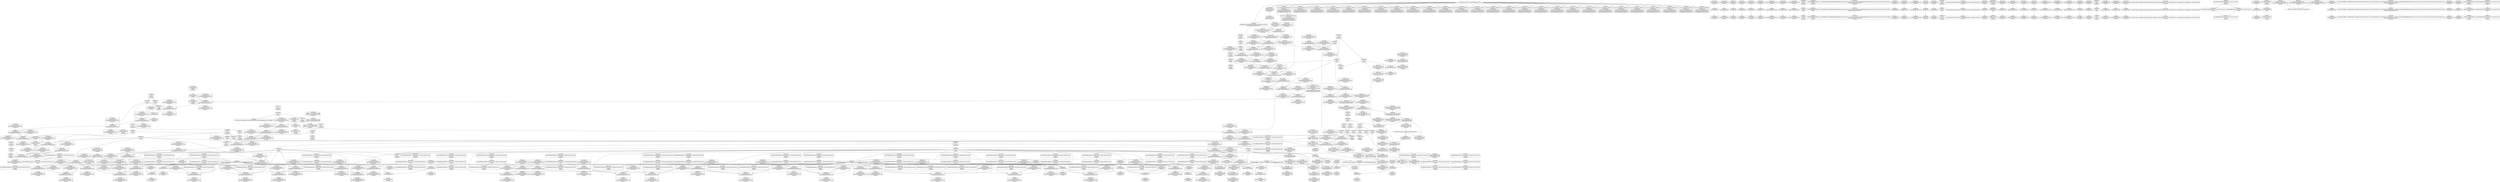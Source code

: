 digraph {
	CE0x5511210 [shape=record,shape=Mrecord,label="{CE0x5511210|i64*_getelementptr_inbounds_(_16_x_i64_,_16_x_i64_*___llvm_gcov_ctr46,_i64_0,_i64_8)|*Constant*}"]
	CE0x54c5a90 [shape=record,shape=Mrecord,label="{CE0x54c5a90|_call_void_mcount()_#2|*SummSink*}"]
	CE0x54fdba0 [shape=record,shape=Mrecord,label="{CE0x54fdba0|aa_cred_profile:_tmp28|security/apparmor/include/context.h,100|*SummSink*}"]
	CE0x54ce1d0 [shape=record,shape=Mrecord,label="{CE0x54ce1d0|aa_cred_profile:_do.end10|*SummSource*}"]
	CE0x54e2ef0 [shape=record,shape=Mrecord,label="{CE0x54e2ef0|aa_cred_profile:_tmp17|security/apparmor/include/context.h,100}"]
	CE0x54d9410 [shape=record,shape=Mrecord,label="{CE0x54d9410|get_current:_entry|*SummSource*}"]
	CE0x55240a0 [shape=record,shape=Mrecord,label="{CE0x55240a0|aa_cred_profile:_if.then|*SummSink*}"]
	CE0x54fbb20 [shape=record,shape=Mrecord,label="{CE0x54fbb20|aa_cred_profile:_tmp30|security/apparmor/include/context.h,100|*SummSink*}"]
	CE0x550b5b0 [shape=record,shape=Mrecord,label="{CE0x550b5b0|_call_void_mcount()_#2|*SummSink*}"]
	CE0x55205b0 [shape=record,shape=Mrecord,label="{CE0x55205b0|%struct.aa_profile*_null|*Constant*|*SummSource*}"]
	CE0x54b1c50 [shape=record,shape=Mrecord,label="{CE0x54b1c50|apparmor_task_setrlimit:_tmp6|security/apparmor/lsm.c,612|*SummSource*}"]
	CE0x550af70 [shape=record,shape=Mrecord,label="{CE0x550af70|aa_cred_profile:_do.cond}"]
	CE0x54d2bf0 [shape=record,shape=Mrecord,label="{CE0x54d2bf0|__aa_current_profile:_tmp13|security/apparmor/include/context.h,138}"]
	CE0x54fc830 [shape=record,shape=Mrecord,label="{CE0x54fc830|aa_cred_profile:_tmp26|security/apparmor/include/context.h,100|*SummSink*}"]
	CE0x54cb6d0 [shape=record,shape=Mrecord,label="{CE0x54cb6d0|i64*_getelementptr_inbounds_(_11_x_i64_,_11_x_i64_*___llvm_gcov_ctr58,_i64_0,_i64_1)|*Constant*|*SummSource*}"]
	CE0x54fef60 [shape=record,shape=Mrecord,label="{CE0x54fef60|aa_cred_profile:_tmp34|security/apparmor/include/context.h,101|*SummSink*}"]
	CE0x544f8a0 [shape=record,shape=Mrecord,label="{CE0x544f8a0|_ret_%struct.aa_profile*_%call4,_!dbg_!15494|security/apparmor/include/context.h,138}"]
	CE0x54bb770 [shape=record,shape=Mrecord,label="{CE0x54bb770|apparmor_task_setrlimit:_if.then}"]
	CE0x5523040 [shape=record,shape=Mrecord,label="{CE0x5523040|aa_cred_profile:_tmp7|security/apparmor/include/context.h,100|*SummSink*}"]
	CE0x54e29a0 [shape=record,shape=Mrecord,label="{CE0x54e29a0|aa_cred_profile:_tmp16|security/apparmor/include/context.h,100}"]
	CE0x5506c50 [shape=record,shape=Mrecord,label="{CE0x5506c50|aa_cred_profile:_do.body5}"]
	CE0x54d3600 [shape=record,shape=Mrecord,label="{CE0x54d3600|apparmor_task_setrlimit:_tmp10|security/apparmor/lsm.c,615|*SummSource*}"]
	CE0x54a8b50 [shape=record,shape=Mrecord,label="{CE0x54a8b50|apparmor_task_setrlimit:_entry|*SummSource*}"]
	CE0x54dc590 [shape=record,shape=Mrecord,label="{CE0x54dc590|COLLAPSED:_GCRE_current_task_external_global_%struct.task_struct*:_elem_0::|security/apparmor/include/context.h,138}"]
	CE0x54a7db0 [shape=record,shape=Mrecord,label="{CE0x54a7db0|i32_138|*Constant*|*SummSource*}"]
	CE0x54f31d0 [shape=record,shape=Mrecord,label="{CE0x54f31d0|i64*_getelementptr_inbounds_(_2_x_i64_,_2_x_i64_*___llvm_gcov_ctr112,_i64_0,_i64_1)|*Constant*}"]
	CE0x54de800 [shape=record,shape=Mrecord,label="{CE0x54de800|GLOBAL:_lockdep_rcu_suspicious|*Constant*|*SummSource*}"]
	CE0x5526140 [shape=record,shape=Mrecord,label="{CE0x5526140|aa_cred_profile:_tmp15|security/apparmor/include/context.h,100}"]
	CE0x55058d0 [shape=record,shape=Mrecord,label="{CE0x55058d0|44:_i32,_48:_i16,_128:_i8*,_:_CMRE_24,28_|*MultipleSource*|Function::aa_cred_profile&Arg::cred::|security/apparmor/include/context.h,99|security/apparmor/include/context.h,138}"]
	CE0x54fd530 [shape=record,shape=Mrecord,label="{CE0x54fd530|i64*_getelementptr_inbounds_(_16_x_i64_,_16_x_i64_*___llvm_gcov_ctr46,_i64_0,_i64_13)|*Constant*|*SummSource*}"]
	CE0x54c8e70 [shape=record,shape=Mrecord,label="{CE0x54c8e70|_ret_i32_%error.0,_!dbg_!15482|security/apparmor/lsm.c,615|*SummSource*}"]
	CE0x54de010 [shape=record,shape=Mrecord,label="{CE0x54de010|i64*_getelementptr_inbounds_(_11_x_i64_,_11_x_i64_*___llvm_gcov_ctr58,_i64_0,_i64_8)|*Constant*|*SummSource*}"]
	CE0x54e13d0 [shape=record,shape=Mrecord,label="{CE0x54e13d0|i8_1|*Constant*|*SummSink*}"]
	CE0x54d5070 [shape=record,shape=Mrecord,label="{CE0x54d5070|GLOBAL:___llvm_gcov_ctr58|Global_var:__llvm_gcov_ctr58|*SummSource*}"]
	CE0x54a7d40 [shape=record,shape=Mrecord,label="{CE0x54a7d40|i32_138|*Constant*}"]
	CE0x54d0530 [shape=record,shape=Mrecord,label="{CE0x54d0530|__aa_current_profile:_call3|security/apparmor/include/context.h,138|*SummSink*}"]
	CE0x54b9ed0 [shape=record,shape=Mrecord,label="{CE0x54b9ed0|aa_cred_profile:_profile|security/apparmor/include/context.h,100|*SummSink*}"]
	CE0x54af540 [shape=record,shape=Mrecord,label="{CE0x54af540|apparmor_task_setrlimit:_cmp|security/apparmor/lsm.c,612}"]
	CE0x54e17e0 [shape=record,shape=Mrecord,label="{CE0x54e17e0|_call_void_lockdep_rcu_suspicious(i8*_getelementptr_inbounds_(_36_x_i8_,_36_x_i8_*_.str12,_i32_0,_i32_0),_i32_138,_i8*_getelementptr_inbounds_(_45_x_i8_,_45_x_i8_*_.str14,_i32_0,_i32_0))_#7,_!dbg_!15483|security/apparmor/include/context.h,138}"]
	CE0x55103e0 [shape=record,shape=Mrecord,label="{CE0x55103e0|i64*_getelementptr_inbounds_(_16_x_i64_,_16_x_i64_*___llvm_gcov_ctr46,_i64_0,_i64_12)|*Constant*|*SummSink*}"]
	CE0x54fc020 [shape=record,shape=Mrecord,label="{CE0x54fc020|aa_cred_profile:_tmp31|security/apparmor/include/context.h,100}"]
	CE0x54fc140 [shape=record,shape=Mrecord,label="{CE0x54fc140|aa_cred_profile:_tmp31|security/apparmor/include/context.h,100|*SummSource*}"]
	CE0x54bd4a0 [shape=record,shape=Mrecord,label="{CE0x54bd4a0|aa_cred_profile:_security|security/apparmor/include/context.h,99|*SummSink*}"]
	CE0x54d9b40 [shape=record,shape=Mrecord,label="{CE0x54d9b40|__aa_current_profile:_call4|security/apparmor/include/context.h,138|*SummSource*}"]
	CE0x5511990 [shape=record,shape=Mrecord,label="{CE0x5511990|aa_cred_profile:_tmp20|security/apparmor/include/context.h,100|*SummSource*}"]
	CE0x54d2eb0 [shape=record,shape=Mrecord,label="{CE0x54d2eb0|i64*_getelementptr_inbounds_(_11_x_i64_,_11_x_i64_*___llvm_gcov_ctr58,_i64_0,_i64_8)|*Constant*|*SummSink*}"]
	CE0x54d0080 [shape=record,shape=Mrecord,label="{CE0x54d0080|aa_cred_profile:_do.end}"]
	CE0x54b4b50 [shape=record,shape=Mrecord,label="{CE0x54b4b50|_call_void_mcount()_#2}"]
	CE0x54d5280 [shape=record,shape=Mrecord,label="{CE0x54d5280|__aa_current_profile:_tmp5|security/apparmor/include/context.h,138|*SummSink*}"]
	CE0x54a9190 [shape=record,shape=Mrecord,label="{CE0x54a9190|apparmor_task_setrlimit:_entry}"]
	CE0x54cefc0 [shape=record,shape=Mrecord,label="{CE0x54cefc0|i64_5|*Constant*|*SummSink*}"]
	CE0x550ebf0 [shape=record,shape=Mrecord,label="{CE0x550ebf0|aa_cred_profile:_tmp22|security/apparmor/include/context.h,100}"]
	CE0x54d2430 [shape=record,shape=Mrecord,label="{CE0x54d2430|i64*_getelementptr_inbounds_(_11_x_i64_,_11_x_i64_*___llvm_gcov_ctr58,_i64_0,_i64_6)|*Constant*}"]
	CE0x54c8c80 [shape=record,shape=Mrecord,label="{CE0x54c8c80|_ret_i32_%error.0,_!dbg_!15482|security/apparmor/lsm.c,615}"]
	CE0x54e26e0 [shape=record,shape=Mrecord,label="{CE0x54e26e0|aa_cred_profile:_tmp15|security/apparmor/include/context.h,100|*SummSink*}"]
	CE0x54b9140 [shape=record,shape=Mrecord,label="{CE0x54b9140|44:_i32,_48:_i16,_128:_i8*,_:_CMRE_136,144_|*MultipleSource*|Function::aa_cred_profile&Arg::cred::|security/apparmor/include/context.h,99|security/apparmor/include/context.h,138}"]
	CE0x54bd6d0 [shape=record,shape=Mrecord,label="{CE0x54bd6d0|get_current:_tmp}"]
	CE0x54f34d0 [shape=record,shape=Mrecord,label="{CE0x54f34d0|get_current:_tmp1|*SummSink*}"]
	CE0x54b3550 [shape=record,shape=Mrecord,label="{CE0x54b3550|__aa_current_profile:_land.lhs.true2|*SummSource*}"]
	CE0x54c9180 [shape=record,shape=Mrecord,label="{CE0x54c9180|apparmor_task_setrlimit:_call1|security/apparmor/lsm.c,613|*SummSink*}"]
	CE0x54e4880 [shape=record,shape=Mrecord,label="{CE0x54e4880|__aa_current_profile:_tmp17|security/apparmor/include/context.h,138}"]
	CE0x550fa60 [shape=record,shape=Mrecord,label="{CE0x550fa60|i64*_getelementptr_inbounds_(_16_x_i64_,_16_x_i64_*___llvm_gcov_ctr46,_i64_0,_i64_10)|*Constant*|*SummSource*}"]
	CE0x54fdb30 [shape=record,shape=Mrecord,label="{CE0x54fdb30|aa_cred_profile:_tmp28|security/apparmor/include/context.h,100|*SummSource*}"]
	CE0x54fc300 [shape=record,shape=Mrecord,label="{CE0x54fc300|aa_cred_profile:_tmp31|security/apparmor/include/context.h,100|*SummSink*}"]
	CE0x54b0a80 [shape=record,shape=Mrecord,label="{CE0x54b0a80|i64_3|*Constant*}"]
	CE0x54f3f70 [shape=record,shape=Mrecord,label="{CE0x54f3f70|aa_cred_profile:_tmp11|security/apparmor/include/context.h,100|*SummSink*}"]
	CE0x54b4a60 [shape=record,shape=Mrecord,label="{CE0x54b4a60|apparmor_task_setrlimit:_tmp1|*SummSink*}"]
	CE0x55242b0 [shape=record,shape=Mrecord,label="{CE0x55242b0|i64*_getelementptr_inbounds_(_16_x_i64_,_16_x_i64_*___llvm_gcov_ctr46,_i64_0,_i64_0)|*Constant*}"]
	CE0x54dd940 [shape=record,shape=Mrecord,label="{CE0x54dd940|i1_true|*Constant*}"]
	CE0x54d7120 [shape=record,shape=Mrecord,label="{CE0x54d7120|get_current:_bb|*SummSource*}"]
	CE0x54b2c40 [shape=record,shape=Mrecord,label="{CE0x54b2c40|GLOBAL:___llvm_gcov_ctr105|Global_var:__llvm_gcov_ctr105|*SummSink*}"]
	CE0x54b41b0 [shape=record,shape=Mrecord,label="{CE0x54b41b0|apparmor_task_setrlimit:_tmp7|security/apparmor/lsm.c,613|*SummSink*}"]
	CE0x54cd6f0 [shape=record,shape=Mrecord,label="{CE0x54cd6f0|__aa_current_profile:_call|security/apparmor/include/context.h,138}"]
	CE0x54cad50 [shape=record,shape=Mrecord,label="{CE0x54cad50|__aa_current_profile:_bb|*SummSource*}"]
	CE0x5523190 [shape=record,shape=Mrecord,label="{CE0x5523190|i64*_getelementptr_inbounds_(_16_x_i64_,_16_x_i64_*___llvm_gcov_ctr46,_i64_0,_i64_4)|*Constant*|*SummSink*}"]
	CE0x550f570 [shape=record,shape=Mrecord,label="{CE0x550f570|aa_cred_profile:_tmp23|security/apparmor/include/context.h,100|*SummSink*}"]
	CE0x5525830 [shape=record,shape=Mrecord,label="{CE0x5525830|i64_6|*Constant*|*SummSource*}"]
	CE0x5524a10 [shape=record,shape=Mrecord,label="{CE0x5524a10|GLOBAL:_llvm.expect.i64|*Constant*|*SummSource*}"]
	CE0x54cfa20 [shape=record,shape=Mrecord,label="{CE0x54cfa20|44:_i32,_48:_i16,_128:_i8*,_:_CMRE_104,112_|*MultipleSource*|Function::aa_cred_profile&Arg::cred::|security/apparmor/include/context.h,99|security/apparmor/include/context.h,138}"]
	CE0x54bb6a0 [shape=record,shape=Mrecord,label="{CE0x54bb6a0|apparmor_task_setrlimit:_call|security/apparmor/lsm.c,609}"]
	CE0x54ddfa0 [shape=record,shape=Mrecord,label="{CE0x54ddfa0|i64*_getelementptr_inbounds_(_11_x_i64_,_11_x_i64_*___llvm_gcov_ctr58,_i64_0,_i64_8)|*Constant*}"]
	CE0x54bab60 [shape=record,shape=Mrecord,label="{CE0x54bab60|aa_cred_profile:_tmp12|security/apparmor/include/context.h,100|*SummSource*}"]
	CE0x55259f0 [shape=record,shape=Mrecord,label="{CE0x55259f0|i64_6|*Constant*|*SummSink*}"]
	CE0x54b2520 [shape=record,shape=Mrecord,label="{CE0x54b2520|apparmor_task_setrlimit:_tmp5|security/apparmor/lsm.c,612|*SummSink*}"]
	CE0x5513e70 [shape=record,shape=Mrecord,label="{CE0x5513e70|i32_100|*Constant*}"]
	CE0x550f3b0 [shape=record,shape=Mrecord,label="{CE0x550f3b0|aa_cred_profile:_tmp23|security/apparmor/include/context.h,100|*SummSource*}"]
	CE0x54dbc70 [shape=record,shape=Mrecord,label="{CE0x54dbc70|i32_78|*Constant*}"]
	CE0x54d0c70 [shape=record,shape=Mrecord,label="{CE0x54d0c70|%struct.task_struct*_(%struct.task_struct**)*_asm_movq_%gs:$_1:P_,$0_,_r,im,_dirflag_,_fpsr_,_flags_}"]
	CE0x54d6db0 [shape=record,shape=Mrecord,label="{CE0x54d6db0|aa_cred_profile:_bb|*SummSource*}"]
	CE0x54e4330 [shape=record,shape=Mrecord,label="{CE0x54e4330|i64*_getelementptr_inbounds_(_11_x_i64_,_11_x_i64_*___llvm_gcov_ctr58,_i64_0,_i64_9)|*Constant*|*SummSink*}"]
	CE0x54cd060 [shape=record,shape=Mrecord,label="{CE0x54cd060|__aa_current_profile:_tmp2|*SummSource*}"]
	CE0x54b7270 [shape=record,shape=Mrecord,label="{CE0x54b7270|aa_cred_profile:_tmp2}"]
	CE0x54f9f60 [shape=record,shape=Mrecord,label="{CE0x54f9f60|i64*_getelementptr_inbounds_(_16_x_i64_,_16_x_i64_*___llvm_gcov_ctr46,_i64_0,_i64_12)|*Constant*}"]
	CE0x54d9010 [shape=record,shape=Mrecord,label="{CE0x54d9010|GLOBAL:_get_current|*Constant*|*SummSource*}"]
	CE0x54cc360 [shape=record,shape=Mrecord,label="{CE0x54cc360|aa_cred_profile:_tmp}"]
	CE0x5520340 [shape=record,shape=Mrecord,label="{CE0x5520340|%struct.aa_profile*_null|*Constant*}"]
	CE0x5500d30 [shape=record,shape=Mrecord,label="{CE0x5500d30|aa_cred_profile:_tmp33|security/apparmor/include/context.h,101|*SummSink*}"]
	CE0x54d6620 [shape=record,shape=Mrecord,label="{CE0x54d6620|GLOBAL:___aa_current_profile.__warned|Global_var:__aa_current_profile.__warned|*SummSink*}"]
	CE0x54c5c50 [shape=record,shape=Mrecord,label="{CE0x54c5c50|apparmor_task_setrlimit:_tmp4|security/apparmor/lsm.c,612}"]
	CE0x54cfae0 [shape=record,shape=Mrecord,label="{CE0x54cfae0|i64_4|*Constant*|*SummSink*}"]
	CE0x54e0d10 [shape=record,shape=Mrecord,label="{CE0x54e0d10|__aa_current_profile:_tmp16|security/apparmor/include/context.h,138|*SummSink*}"]
	CE0x54d84d0 [shape=record,shape=Mrecord,label="{CE0x54d84d0|%struct.task_struct*_(%struct.task_struct**)*_asm_movq_%gs:$_1:P_,$0_,_r,im,_dirflag_,_fpsr_,_flags_|*SummSink*}"]
	CE0x54dcaa0 [shape=record,shape=Mrecord,label="{CE0x54dcaa0|__aa_current_profile:_tmp21|security/apparmor/include/context.h,138|*SummSink*}"]
	CE0x54b44c0 [shape=record,shape=Mrecord,label="{CE0x54b44c0|apparmor_task_setrlimit:_tmp8|security/apparmor/lsm.c,613}"]
	CE0x5522100 [shape=record,shape=Mrecord,label="{CE0x5522100|i64*_getelementptr_inbounds_(_16_x_i64_,_16_x_i64_*___llvm_gcov_ctr46,_i64_0,_i64_1)|*Constant*|*SummSource*}"]
	CE0x54ba2c0 [shape=record,shape=Mrecord,label="{CE0x54ba2c0|0:_%struct.aa_profile*,_:_CMRE_0,8_|*MultipleSource*|security/apparmor/include/context.h,99|*LoadInst*|security/apparmor/include/context.h,99|security/apparmor/include/context.h,100}"]
	CE0x54cf5a0 [shape=record,shape=Mrecord,label="{CE0x54cf5a0|44:_i32,_48:_i16,_128:_i8*,_:_CMRE_88,89_|*MultipleSource*|Function::aa_cred_profile&Arg::cred::|security/apparmor/include/context.h,99|security/apparmor/include/context.h,138}"]
	CE0x54f6f90 [shape=record,shape=Mrecord,label="{CE0x54f6f90|%struct.aa_task_cxt*_null|*Constant*|*SummSource*}"]
	CE0x54dc6f0 [shape=record,shape=Mrecord,label="{CE0x54dc6f0|__aa_current_profile:_tmp21|security/apparmor/include/context.h,138}"]
	CE0x55254a0 [shape=record,shape=Mrecord,label="{CE0x55254a0|aa_cred_profile:_tobool4|security/apparmor/include/context.h,100|*SummSink*}"]
	CE0x5525c20 [shape=record,shape=Mrecord,label="{CE0x5525c20|aa_cred_profile:_tmp14|security/apparmor/include/context.h,100}"]
	CE0x54b1740 [shape=record,shape=Mrecord,label="{CE0x54b1740|apparmor_task_setrlimit:_call|security/apparmor/lsm.c,609|*SummSource*}"]
	CE0x5525d90 [shape=record,shape=Mrecord,label="{CE0x5525d90|aa_cred_profile:_tmp14|security/apparmor/include/context.h,100|*SummSink*}"]
	CE0x54d3490 [shape=record,shape=Mrecord,label="{CE0x54d3490|apparmor_task_setrlimit:_tmp10|security/apparmor/lsm.c,615}"]
	CE0x54b0dc0 [shape=record,shape=Mrecord,label="{CE0x54b0dc0|i32_11|*Constant*|*SummSource*}"]
	CE0x5515ad0 [shape=record,shape=Mrecord,label="{CE0x5515ad0|aa_cred_profile:_do.body|*SummSink*}"]
	CE0x54bd3d0 [shape=record,shape=Mrecord,label="{CE0x54bd3d0|aa_cred_profile:_security|security/apparmor/include/context.h,99|*SummSource*}"]
	CE0x550b450 [shape=record,shape=Mrecord,label="{CE0x550b450|_call_void_mcount()_#2}"]
	CE0x54ddc60 [shape=record,shape=Mrecord,label="{CE0x54ddc60|i1_true|*Constant*|*SummSink*}"]
	CE0x54fede0 [shape=record,shape=Mrecord,label="{CE0x54fede0|aa_cred_profile:_tmp34|security/apparmor/include/context.h,101|*SummSource*}"]
	CE0x54acb50 [shape=record,shape=Mrecord,label="{CE0x54acb50|apparmor_task_setrlimit:_bb|*SummSource*}"]
	CE0x54ca100 [shape=record,shape=Mrecord,label="{CE0x54ca100|i64_2|*Constant*|*SummSink*}"]
	CE0x54b2ad0 [shape=record,shape=Mrecord,label="{CE0x54b2ad0|i64_0|*Constant*|*SummSink*}"]
	CE0x54c58d0 [shape=record,shape=Mrecord,label="{CE0x54c58d0|_call_void_mcount()_#2}"]
	CE0x54cc550 [shape=record,shape=Mrecord,label="{CE0x54cc550|__aa_current_profile:_tmp|*SummSink*}"]
	CE0x54b7950 [shape=record,shape=Mrecord,label="{CE0x54b7950|__aa_current_profile:_do.end}"]
	CE0x54f5600 [shape=record,shape=Mrecord,label="{CE0x54f5600|aa_cred_profile:_lnot3|security/apparmor/include/context.h,100|*SummSource*}"]
	CE0x54d30a0 [shape=record,shape=Mrecord,label="{CE0x54d30a0|apparmor_task_setrlimit:_tmp10|security/apparmor/lsm.c,615|*SummSink*}"]
	CE0x54f8b70 [shape=record,shape=Mrecord,label="{CE0x54f8b70|aa_cred_profile:_tmp9|security/apparmor/include/context.h,100}"]
	CE0x54d0da0 [shape=record,shape=Mrecord,label="{CE0x54d0da0|%struct.task_struct*_(%struct.task_struct**)*_asm_movq_%gs:$_1:P_,$0_,_r,im,_dirflag_,_fpsr_,_flags_|*SummSource*}"]
	CE0x54b2f70 [shape=record,shape=Mrecord,label="{CE0x54b2f70|apparmor_task_setrlimit:_tmp3|security/apparmor/lsm.c,612}"]
	CE0x54b0b40 [shape=record,shape=Mrecord,label="{CE0x54b0b40|i64_3|*Constant*|*SummSource*}"]
	CE0x5505280 [shape=record,shape=Mrecord,label="{CE0x5505280|i64*_getelementptr_inbounds_(_16_x_i64_,_16_x_i64_*___llvm_gcov_ctr46,_i64_0,_i64_1)|*Constant*|*SummSink*}"]
	CE0x54f9910 [shape=record,shape=Mrecord,label="{CE0x54f9910|aa_cred_profile:_tmp25|security/apparmor/include/context.h,100}"]
	CE0x54e38c0 [shape=record,shape=Mrecord,label="{CE0x54e38c0|__aa_current_profile:_tmp20|security/apparmor/include/context.h,138|*SummSource*}"]
	CE0x54bce50 [shape=record,shape=Mrecord,label="{CE0x54bce50|_call_void_mcount()_#2}"]
	CE0x54f8cf0 [shape=record,shape=Mrecord,label="{CE0x54f8cf0|aa_cred_profile:_tmp9|security/apparmor/include/context.h,100|*SummSource*}"]
	CE0x54c8c10 [shape=record,shape=Mrecord,label="{CE0x54c8c10|__aa_current_profile:_land.lhs.true|*SummSource*}"]
	CE0x54f5fa0 [shape=record,shape=Mrecord,label="{CE0x54f5fa0|aa_cred_profile:_conv|security/apparmor/include/context.h,100}"]
	CE0x55109f0 [shape=record,shape=Mrecord,label="{CE0x55109f0|i64*_getelementptr_inbounds_(_16_x_i64_,_16_x_i64_*___llvm_gcov_ctr46,_i64_0,_i64_8)|*Constant*|*SummSink*}"]
	CE0x54e6b70 [shape=record,shape=Mrecord,label="{CE0x54e6b70|get_current:_tmp1}"]
	CE0x54de4c0 [shape=record,shape=Mrecord,label="{CE0x54de4c0|GLOBAL:_lockdep_rcu_suspicious|*Constant*}"]
	CE0x54d48e0 [shape=record,shape=Mrecord,label="{CE0x54d48e0|_ret_i32_%error.0,_!dbg_!15482|security/apparmor/lsm.c,615|*SummSink*}"]
	CE0x6072f40 [shape=record,shape=Mrecord,label="{CE0x6072f40|i64_1|*Constant*}"]
	CE0x54e4ce0 [shape=record,shape=Mrecord,label="{CE0x54e4ce0|__aa_current_profile:_tmp18|security/apparmor/include/context.h,138}"]
	CE0x5511390 [shape=record,shape=Mrecord,label="{CE0x5511390|i64*_getelementptr_inbounds_(_16_x_i64_,_16_x_i64_*___llvm_gcov_ctr46,_i64_0,_i64_8)|*Constant*|*SummSource*}"]
	CE0x54d6990 [shape=record,shape=Mrecord,label="{CE0x54d6990|__aa_current_profile:_do.body}"]
	CE0x5514d40 [shape=record,shape=Mrecord,label="{CE0x5514d40|44:_i32,_48:_i16,_128:_i8*,_:_CMRE_0,4_|*MultipleSource*|Function::aa_cred_profile&Arg::cred::|security/apparmor/include/context.h,99|security/apparmor/include/context.h,138}"]
	CE0x54e41d0 [shape=record,shape=Mrecord,label="{CE0x54e41d0|i64*_getelementptr_inbounds_(_11_x_i64_,_11_x_i64_*___llvm_gcov_ctr58,_i64_0,_i64_9)|*Constant*|*SummSource*}"]
	CE0x5512020 [shape=record,shape=Mrecord,label="{CE0x5512020|aa_cred_profile:_tmp21|security/apparmor/include/context.h,100|*SummSource*}"]
	CE0x54e10b0 [shape=record,shape=Mrecord,label="{CE0x54e10b0|i8_1|*Constant*}"]
	CE0x54b0bb0 [shape=record,shape=Mrecord,label="{CE0x54b0bb0|apparmor_task_setrlimit:_tmp4|security/apparmor/lsm.c,612|*SummSink*}"]
	CE0x54b9870 [shape=record,shape=Mrecord,label="{CE0x54b9870|44:_i32,_48:_i16,_128:_i8*,_:_CMRE_168,176_|*MultipleSource*|Function::aa_cred_profile&Arg::cred::|security/apparmor/include/context.h,99|security/apparmor/include/context.h,138}"]
	CE0x54a9870 [shape=record,shape=Mrecord,label="{CE0x54a9870|apparmor_task_setrlimit:_if.end}"]
	CE0x54bfd00 [shape=record,shape=Mrecord,label="{CE0x54bfd00|i64_1|*Constant*|*SummSource*}"]
	CE0x54c9e70 [shape=record,shape=Mrecord,label="{CE0x54c9e70|apparmor_task_setrlimit:_tmp9|security/apparmor/lsm.c,615|*SummSink*}"]
	CE0x5516220 [shape=record,shape=Mrecord,label="{CE0x5516220|44:_i32,_48:_i16,_128:_i8*,_:_CMRE_72,80_|*MultipleSource*|Function::aa_cred_profile&Arg::cred::|security/apparmor/include/context.h,99|security/apparmor/include/context.h,138}"]
	CE0x54dc870 [shape=record,shape=Mrecord,label="{CE0x54dc870|__aa_current_profile:_tmp21|security/apparmor/include/context.h,138|*SummSource*}"]
	CE0x54ce130 [shape=record,shape=Mrecord,label="{CE0x54ce130|aa_cred_profile:_do.end10}"]
	CE0x55168a0 [shape=record,shape=Mrecord,label="{CE0x55168a0|GLOBAL:___llvm_gcov_ctr46|Global_var:__llvm_gcov_ctr46}"]
	CE0x54cff50 [shape=record,shape=Mrecord,label="{CE0x54cff50|aa_cred_profile:_lor.rhs|*SummSink*}"]
	CE0x54f4f90 [shape=record,shape=Mrecord,label="{CE0x54f4f90|aa_cred_profile:_lnot2|security/apparmor/include/context.h,100|*SummSource*}"]
	CE0x54da500 [shape=record,shape=Mrecord,label="{CE0x54da500|aa_cred_profile:_entry|*SummSink*}"]
	CE0x54f82b0 [shape=record,shape=Mrecord,label="{CE0x54f82b0|44:_i32,_48:_i16,_128:_i8*,_:_CMRE_16,20_|*MultipleSource*|Function::aa_cred_profile&Arg::cred::|security/apparmor/include/context.h,99|security/apparmor/include/context.h,138}"]
	CE0x54b1da0 [shape=record,shape=Mrecord,label="{CE0x54b1da0|apparmor_task_setrlimit:_tmp6|security/apparmor/lsm.c,612|*SummSink*}"]
	CE0x54b9380 [shape=record,shape=Mrecord,label="{CE0x54b9380|44:_i32,_48:_i16,_128:_i8*,_:_CMRE_144,152_|*MultipleSource*|Function::aa_cred_profile&Arg::cred::|security/apparmor/include/context.h,99|security/apparmor/include/context.h,138}"]
	CE0x550e5f0 [shape=record,shape=Mrecord,label="{CE0x550e5f0|i64_12|*Constant*|*SummSink*}"]
	CE0x54cbfd0 [shape=record,shape=Mrecord,label="{CE0x54cbfd0|__aa_current_profile:_if.then|*SummSource*}"]
	CE0x54f93a0 [shape=record,shape=Mrecord,label="{CE0x54f93a0|i64*_getelementptr_inbounds_(_16_x_i64_,_16_x_i64_*___llvm_gcov_ctr46,_i64_0,_i64_4)|*Constant*|*SummSource*}"]
	CE0x5506710 [shape=record,shape=Mrecord,label="{CE0x5506710|aa_cred_profile:_do.body6}"]
	CE0x54b4990 [shape=record,shape=Mrecord,label="{CE0x54b4990|i64*_getelementptr_inbounds_(_5_x_i64_,_5_x_i64_*___llvm_gcov_ctr105,_i64_0,_i64_4)|*Constant*|*SummSink*}"]
	CE0x54e3070 [shape=record,shape=Mrecord,label="{CE0x54e3070|aa_cred_profile:_tmp17|security/apparmor/include/context.h,100|*SummSource*}"]
	CE0x55244b0 [shape=record,shape=Mrecord,label="{CE0x55244b0|aa_cred_profile:_conv|security/apparmor/include/context.h,100|*SummSink*}"]
	CE0x550ecd0 [shape=record,shape=Mrecord,label="{CE0x550ecd0|aa_cred_profile:_tmp22|security/apparmor/include/context.h,100|*SummSink*}"]
	CE0x54e59c0 [shape=record,shape=Mrecord,label="{CE0x54e59c0|44:_i32,_48:_i16,_128:_i8*,_:_CMRE_44,48_|*MultipleSource*|Function::aa_cred_profile&Arg::cred::|security/apparmor/include/context.h,99|security/apparmor/include/context.h,138}"]
	CE0x552abf0 [shape=record,shape=Mrecord,label="{CE0x552abf0|aa_cred_profile:_tmp4|*LoadInst*|security/apparmor/include/context.h,99}"]
	CE0x54d97d0 [shape=record,shape=Mrecord,label="{CE0x54d97d0|_ret_%struct.task_struct*_%tmp4,_!dbg_!15471|./arch/x86/include/asm/current.h,14}"]
	CE0x54f9bf0 [shape=record,shape=Mrecord,label="{CE0x54f9bf0|aa_cred_profile:_tmp25|security/apparmor/include/context.h,100|*SummSink*}"]
	CE0x5524380 [shape=record,shape=Mrecord,label="{CE0x5524380|aa_cred_profile:_do.body5|*SummSource*}"]
	CE0x54b2810 [shape=record,shape=Mrecord,label="{CE0x54b2810|i64_0|*Constant*}"]
	CE0x54d5170 [shape=record,shape=Mrecord,label="{CE0x54d5170|__aa_current_profile:_tmp5|security/apparmor/include/context.h,138|*SummSource*}"]
	CE0x54c2a90 [shape=record,shape=Mrecord,label="{CE0x54c2a90|__aa_current_profile:_call|security/apparmor/include/context.h,138|*SummSource*}"]
	CE0x5524850 [shape=record,shape=Mrecord,label="{CE0x5524850|GLOBAL:_llvm.expect.i64|*Constant*|*SummSink*}"]
	CE0x5520430 [shape=record,shape=Mrecord,label="{CE0x5520430|%struct.aa_profile*_null|*Constant*|*SummSink*}"]
	CE0x54e3a80 [shape=record,shape=Mrecord,label="{CE0x54e3a80|__aa_current_profile:_tmp20|security/apparmor/include/context.h,138|*SummSink*}"]
	CE0x54e7c60 [shape=record,shape=Mrecord,label="{CE0x54e7c60|__aa_current_profile:_tmp5|security/apparmor/include/context.h,138}"]
	CE0x54b2650 [shape=record,shape=Mrecord,label="{CE0x54b2650|COLLAPSED:_CRE:_elem_0::|security/apparmor/lsm.c,612}"]
	CE0x54e48f0 [shape=record,shape=Mrecord,label="{CE0x54e48f0|__aa_current_profile:_tmp17|security/apparmor/include/context.h,138|*SummSource*}"]
	CE0x54ac650 [shape=record,shape=Mrecord,label="{CE0x54ac650|apparmor_task_setrlimit:_if.end|*SummSource*}"]
	CE0x5516600 [shape=record,shape=Mrecord,label="{CE0x5516600|i64_0|*Constant*}"]
	CE0x54d7000 [shape=record,shape=Mrecord,label="{CE0x54d7000|get_current:_bb}"]
	CE0x54c4be0 [shape=record,shape=Mrecord,label="{CE0x54c4be0|get_current:_tmp2|*SummSink*}"]
	CE0x54f5480 [shape=record,shape=Mrecord,label="{CE0x54f5480|aa_cred_profile:_lnot3|security/apparmor/include/context.h,100}"]
	CE0x54d6a30 [shape=record,shape=Mrecord,label="{CE0x54d6a30|__aa_current_profile:_do.body|*SummSource*}"]
	CE0x54e5f20 [shape=record,shape=Mrecord,label="{CE0x54e5f20|i64*_getelementptr_inbounds_(_11_x_i64_,_11_x_i64_*___llvm_gcov_ctr58,_i64_0,_i64_0)|*Constant*}"]
	CE0x5515350 [shape=record,shape=Mrecord,label="{CE0x5515350|aa_cred_profile:_do.end8|*SummSource*}"]
	CE0x5506260 [shape=record,shape=Mrecord,label="{CE0x5506260|COLLAPSED:_GCMRE___llvm_gcov_ctr112_internal_global_2_x_i64_zeroinitializer:_elem_0:default:}"]
	CE0x54e37c0 [shape=record,shape=Mrecord,label="{CE0x54e37c0|__aa_current_profile:_tmp20|security/apparmor/include/context.h,138}"]
	CE0x54cb330 [shape=record,shape=Mrecord,label="{CE0x54cb330|aa_cred_profile:_do.end8}"]
	CE0x55229c0 [shape=record,shape=Mrecord,label="{CE0x55229c0|aa_cred_profile:_tmp29|security/apparmor/include/context.h,100|*SummSink*}"]
	CE0x54baf00 [shape=record,shape=Mrecord,label="{CE0x54baf00|aa_cred_profile:_tobool1|security/apparmor/include/context.h,100}"]
	CE0x5525c90 [shape=record,shape=Mrecord,label="{CE0x5525c90|aa_cred_profile:_tmp14|security/apparmor/include/context.h,100|*SummSource*}"]
	CE0x54f6b60 [shape=record,shape=Mrecord,label="{CE0x54f6b60|aa_cred_profile:_tmp5|security/apparmor/include/context.h,99|*SummSink*}"]
	CE0x54fba40 [shape=record,shape=Mrecord,label="{CE0x54fba40|aa_cred_profile:_tmp30|security/apparmor/include/context.h,100}"]
	CE0x5505bd0 [shape=record,shape=Mrecord,label="{CE0x5505bd0|44:_i32,_48:_i16,_128:_i8*,_:_CMRE_32,36_|*MultipleSource*|Function::aa_cred_profile&Arg::cred::|security/apparmor/include/context.h,99|security/apparmor/include/context.h,138}"]
	CE0x54f3db0 [shape=record,shape=Mrecord,label="{CE0x54f3db0|aa_cred_profile:_tmp11|security/apparmor/include/context.h,100|*SummSource*}"]
	CE0x54f6130 [shape=record,shape=Mrecord,label="{CE0x54f6130|aa_cred_profile:_conv|security/apparmor/include/context.h,100|*SummSource*}"]
	CE0x54d70b0 [shape=record,shape=Mrecord,label="{CE0x54d70b0|get_current:_bb|*SummSink*}"]
	CE0x535f860 [shape=record,shape=Mrecord,label="{CE0x535f860|i64_2|*Constant*}"]
	CE0x54b18c0 [shape=record,shape=Mrecord,label="{CE0x54b18c0|apparmor_task_setrlimit:_if.end|*SummSink*}"]
	CE0x54cd870 [shape=record,shape=Mrecord,label="{CE0x54cd870|__aa_current_profile:_tmp3}"]
	CE0x54e22d0 [shape=record,shape=Mrecord,label="{CE0x54e22d0|__aa_current_profile:_tmp19|security/apparmor/include/context.h,138|*SummSink*}"]
	CE0x5511d10 [shape=record,shape=Mrecord,label="{CE0x5511d10|void_(i8*,_i32,_i64)*_asm_sideeffect_1:_09ud2_0A.pushsection___bug_table,_22a_22_0A2:_09.long_1b_-_2b,_$_0:c_-_2b_0A_09.word_$_1:c_,_0_0A_09.org_2b+$_2:c_0A.popsection_,_i,i,i,_dirflag_,_fpsr_,_flags_|*SummSink*}"]
	CE0x54b3110 [shape=record,shape=Mrecord,label="{CE0x54b3110|apparmor_task_setrlimit:_call|security/apparmor/lsm.c,609|*SummSink*}"]
	CE0x54b2930 [shape=record,shape=Mrecord,label="{CE0x54b2930|i64_0|*Constant*|*SummSource*}"]
	CE0x54d1ed0 [shape=record,shape=Mrecord,label="{CE0x54d1ed0|__aa_current_profile:_tmp12|security/apparmor/include/context.h,138|*SummSource*}"]
	CE0x552a9b0 [shape=record,shape=Mrecord,label="{CE0x552a9b0|aa_cred_profile:_tmp5|security/apparmor/include/context.h,99}"]
	CE0x54b7820 [shape=record,shape=Mrecord,label="{CE0x54b7820|__aa_current_profile:_if.then|*SummSink*}"]
	CE0x54b25e0 [shape=record,shape=Mrecord,label="{CE0x54b25e0|apparmor_task_setrlimit:_mode|security/apparmor/lsm.c,612|*SummSource*}"]
	CE0x550f290 [shape=record,shape=Mrecord,label="{CE0x550f290|aa_cred_profile:_tmp23|security/apparmor/include/context.h,100}"]
	CE0x54ddaa0 [shape=record,shape=Mrecord,label="{CE0x54ddaa0|i1_true|*Constant*|*SummSource*}"]
	CE0x54b6bb0 [shape=record,shape=Mrecord,label="{CE0x54b6bb0|apparmor_task_setrlimit:_tmp|*SummSource*}"]
	CE0x54aefb0 [shape=record,shape=Mrecord,label="{CE0x54aefb0|apparmor_task_setrlimit:_if.then|*SummSource*}"]
	CE0x54ce950 [shape=record,shape=Mrecord,label="{CE0x54ce950|__aa_current_profile:_tobool1|security/apparmor/include/context.h,138|*SummSink*}"]
	CE0x54ca240 [shape=record,shape=Mrecord,label="{CE0x54ca240|apparmor_task_setrlimit:_tmp3|security/apparmor/lsm.c,612|*SummSource*}"]
	CE0x5500a20 [shape=record,shape=Mrecord,label="{CE0x5500a20|aa_cred_profile:_tmp32|security/apparmor/include/context.h,101|*SummSink*}"]
	CE0x55100d0 [shape=record,shape=Mrecord,label="{CE0x55100d0|aa_cred_profile:_tmp24|security/apparmor/include/context.h,100|*SummSink*}"]
	CE0x54e0a50 [shape=record,shape=Mrecord,label="{CE0x54e0a50|__aa_current_profile:_tmp16|security/apparmor/include/context.h,138}"]
	CE0x5513050 [shape=record,shape=Mrecord,label="{CE0x5513050|i8*_getelementptr_inbounds_(_36_x_i8_,_36_x_i8_*_.str12,_i32_0,_i32_0)|*Constant*}"]
	CE0x54cbca0 [shape=record,shape=Mrecord,label="{CE0x54cbca0|__aa_current_profile:_if.end|*SummSource*}"]
	CE0x54cda60 [shape=record,shape=Mrecord,label="{CE0x54cda60|__aa_current_profile:_tmp3|*SummSink*}"]
	CE0x552ae30 [shape=record,shape=Mrecord,label="{CE0x552ae30|aa_cred_profile:_tmp4|*LoadInst*|security/apparmor/include/context.h,99|*SummSource*}"]
	CE0x550e870 [shape=record,shape=Mrecord,label="{CE0x550e870|i64*_getelementptr_inbounds_(_16_x_i64_,_16_x_i64_*___llvm_gcov_ctr46,_i64_0,_i64_9)|*Constant*}"]
	CE0x54b4630 [shape=record,shape=Mrecord,label="{CE0x54b4630|apparmor_task_setrlimit:_tmp8|security/apparmor/lsm.c,613|*SummSource*}"]
	CE0x544f980 [shape=record,shape=Mrecord,label="{CE0x544f980|_ret_%struct.aa_profile*_%call4,_!dbg_!15494|security/apparmor/include/context.h,138|*SummSink*}"]
	CE0x5516c60 [shape=record,shape=Mrecord,label="{CE0x5516c60|aa_cred_profile:_tobool|security/apparmor/include/context.h,100}"]
	CE0x5506920 [shape=record,shape=Mrecord,label="{CE0x5506920|aa_cred_profile:_do.body6|*SummSink*}"]
	CE0x54ccff0 [shape=record,shape=Mrecord,label="{CE0x54ccff0|__aa_current_profile:_tmp2}"]
	CE0x5517090 [shape=record,shape=Mrecord,label="{CE0x5517090|44:_i32,_48:_i16,_128:_i8*,_:_CMRE_112,120_|*MultipleSource*|Function::aa_cred_profile&Arg::cred::|security/apparmor/include/context.h,99|security/apparmor/include/context.h,138}"]
	CE0x550ef50 [shape=record,shape=Mrecord,label="{CE0x550ef50|i64*_getelementptr_inbounds_(_16_x_i64_,_16_x_i64_*___llvm_gcov_ctr46,_i64_0,_i64_10)|*Constant*|*SummSink*}"]
	CE0x54a7f30 [shape=record,shape=Mrecord,label="{CE0x54a7f30|i32_138|*Constant*|*SummSink*}"]
	CE0x55209e0 [shape=record,shape=Mrecord,label="{CE0x55209e0|i1_true|*Constant*}"]
	CE0x54b0a10 [shape=record,shape=Mrecord,label="{CE0x54b0a10|apparmor_task_setrlimit:_cmp|security/apparmor/lsm.c,612|*SummSource*}"]
	CE0x54bfd70 [shape=record,shape=Mrecord,label="{CE0x54bfd70|i64_1|*Constant*|*SummSink*}"]
	CE0x5501200 [shape=record,shape=Mrecord,label="{CE0x5501200|aa_cred_profile:_tmp33|security/apparmor/include/context.h,101|*SummSource*}"]
	CE0x54fc7c0 [shape=record,shape=Mrecord,label="{CE0x54fc7c0|aa_cred_profile:_tmp26|security/apparmor/include/context.h,100|*SummSource*}"]
	CE0x54e0440 [shape=record,shape=Mrecord,label="{CE0x54e0440|__aa_current_profile:_tmp15|security/apparmor/include/context.h,138|*SummSource*}"]
	CE0x54fe920 [shape=record,shape=Mrecord,label="{CE0x54fe920|aa_cred_profile:_profile11|security/apparmor/include/context.h,101|*SummSink*}"]
	CE0x5505560 [shape=record,shape=Mrecord,label="{CE0x5505560|get_current:_tmp2|*SummSource*}"]
	CE0x54b1250 [shape=record,shape=Mrecord,label="{CE0x54b1250|__aa_current_profile:_tmp1|*SummSource*}"]
	CE0x5514e10 [shape=record,shape=Mrecord,label="{CE0x5514e10|44:_i32,_48:_i16,_128:_i8*,_:_CMRE_4,8_|*MultipleSource*|Function::aa_cred_profile&Arg::cred::|security/apparmor/include/context.h,99|security/apparmor/include/context.h,138}"]
	CE0x5510ce0 [shape=record,shape=Mrecord,label="{CE0x5510ce0|aa_cred_profile:_tmp19|security/apparmor/include/context.h,100|*SummSource*}"]
	CE0x54e7410 [shape=record,shape=Mrecord,label="{CE0x54e7410|i64_2|*Constant*}"]
	CE0x54f44a0 [shape=record,shape=Mrecord,label="{CE0x54f44a0|get_current:_tmp1|*SummSource*}"]
	CE0x55055d0 [shape=record,shape=Mrecord,label="{CE0x55055d0|get_current:_tmp4|./arch/x86/include/asm/current.h,14}"]
	CE0x54b2010 [shape=record,shape=Mrecord,label="{CE0x54b2010|apparmor_task_setrlimit:_mode|security/apparmor/lsm.c,612|*SummSink*}"]
	CE0x54e7590 [shape=record,shape=Mrecord,label="{CE0x54e7590|__aa_current_profile:_tmp4|security/apparmor/include/context.h,138}"]
	CE0x54cf360 [shape=record,shape=Mrecord,label="{CE0x54cf360|44:_i32,_48:_i16,_128:_i8*,_:_CMRE_80,88_|*MultipleSource*|Function::aa_cred_profile&Arg::cred::|security/apparmor/include/context.h,99|security/apparmor/include/context.h,138}"]
	CE0x54b1be0 [shape=record,shape=Mrecord,label="{CE0x54b1be0|i64*_getelementptr_inbounds_(_5_x_i64_,_5_x_i64_*___llvm_gcov_ctr105,_i64_0,_i64_3)|*Constant*|*SummSink*}"]
	CE0x55063b0 [shape=record,shape=Mrecord,label="{CE0x55063b0|i64_1|*Constant*}"]
	CE0x54fe3d0 [shape=record,shape=Mrecord,label="{CE0x54fe3d0|i64*_getelementptr_inbounds_(_16_x_i64_,_16_x_i64_*___llvm_gcov_ctr46,_i64_0,_i64_15)|*Constant*|*SummSource*}"]
	CE0x54d0270 [shape=record,shape=Mrecord,label="{CE0x54d0270|__aa_current_profile:_call3|security/apparmor/include/context.h,138}"]
	CE0x54c9520 [shape=record,shape=Mrecord,label="{CE0x54c9520|apparmor_task_setrlimit:_error.0}"]
	CE0x54f3240 [shape=record,shape=Mrecord,label="{CE0x54f3240|i64*_getelementptr_inbounds_(_2_x_i64_,_2_x_i64_*___llvm_gcov_ctr112,_i64_0,_i64_1)|*Constant*|*SummSource*}"]
	CE0x54b2bd0 [shape=record,shape=Mrecord,label="{CE0x54b2bd0|GLOBAL:___llvm_gcov_ctr105|Global_var:__llvm_gcov_ctr105|*SummSource*}"]
	CE0x54d9520 [shape=record,shape=Mrecord,label="{CE0x54d9520|get_current:_entry|*SummSink*}"]
	CE0x54d91f0 [shape=record,shape=Mrecord,label="{CE0x54d91f0|GLOBAL:_get_current|*Constant*|*SummSink*}"]
	CE0x5520eb0 [shape=record,shape=Mrecord,label="{CE0x5520eb0|aa_cred_profile:_lnot|security/apparmor/include/context.h,100|*SummSink*}"]
	CE0x54fce80 [shape=record,shape=Mrecord,label="{CE0x54fce80|aa_cred_profile:_tmp27|security/apparmor/include/context.h,100|*SummSource*}"]
	CE0x54e1210 [shape=record,shape=Mrecord,label="{CE0x54e1210|i8_1|*Constant*|*SummSource*}"]
	CE0x54cbd80 [shape=record,shape=Mrecord,label="{CE0x54cbd80|__aa_current_profile:_if.end|*SummSink*}"]
	CE0x54c51a0 [shape=record,shape=Mrecord,label="{CE0x54c51a0|i64*_getelementptr_inbounds_(_2_x_i64_,_2_x_i64_*___llvm_gcov_ctr112,_i64_0,_i64_0)|*Constant*|*SummSource*}"]
	CE0x5523630 [shape=record,shape=Mrecord,label="{CE0x5523630|GLOBAL:___llvm_gcov_ctr46|Global_var:__llvm_gcov_ctr46|*SummSink*}"]
	CE0x54da190 [shape=record,shape=Mrecord,label="{CE0x54da190|GLOBAL:_aa_cred_profile|*Constant*|*SummSink*}"]
	CE0x54d3cb0 [shape=record,shape=Mrecord,label="{CE0x54d3cb0|0:_i8,_:_GCMR___aa_current_profile.__warned_internal_global_i8_0,_section_.data.unlikely_,_align_1:_elem_0:default:}"]
	CE0x5511920 [shape=record,shape=Mrecord,label="{CE0x5511920|aa_cred_profile:_tmp20|security/apparmor/include/context.h,100}"]
	CE0x54e0b50 [shape=record,shape=Mrecord,label="{CE0x54e0b50|__aa_current_profile:_tmp16|security/apparmor/include/context.h,138|*SummSource*}"]
	CE0x5506810 [shape=record,shape=Mrecord,label="{CE0x5506810|aa_cred_profile:_do.body6|*SummSource*}"]
	CE0x54d9350 [shape=record,shape=Mrecord,label="{CE0x54d9350|get_current:_entry}"]
	CE0x54df030 [shape=record,shape=Mrecord,label="{CE0x54df030|i8*_getelementptr_inbounds_(_36_x_i8_,_36_x_i8_*_.str12,_i32_0,_i32_0)|*Constant*|*SummSink*}"]
	CE0x54cb100 [shape=record,shape=Mrecord,label="{CE0x54cb100|GLOBAL:_current_task|Global_var:current_task|*SummSink*}"]
	CE0x54d4ef0 [shape=record,shape=Mrecord,label="{CE0x54d4ef0|__aa_current_profile:_land.lhs.true}"]
	CE0x54cc1b0 [shape=record,shape=Mrecord,label="{CE0x54cc1b0|i64*_getelementptr_inbounds_(_16_x_i64_,_16_x_i64_*___llvm_gcov_ctr46,_i64_0,_i64_0)|*Constant*|*SummSource*}"]
	CE0x54e7750 [shape=record,shape=Mrecord,label="{CE0x54e7750|__aa_current_profile:_tmp4|security/apparmor/include/context.h,138|*SummSource*}"]
	CE0x54dbef0 [shape=record,shape=Mrecord,label="{CE0x54dbef0|__aa_current_profile:_cred|security/apparmor/include/context.h,138}"]
	CE0x54f5bd0 [shape=record,shape=Mrecord,label="{CE0x54f5bd0|aa_cred_profile:_lnot.ext|security/apparmor/include/context.h,100|*SummSource*}"]
	CE0x55210a0 [shape=record,shape=Mrecord,label="{CE0x55210a0|aa_cred_profile:_tmp13}"]
	CE0x54f57c0 [shape=record,shape=Mrecord,label="{CE0x54f57c0|aa_cred_profile:_lnot3|security/apparmor/include/context.h,100|*SummSink*}"]
	CE0x54daa70 [shape=record,shape=Mrecord,label="{CE0x54daa70|aa_cred_profile:_cred|Function::aa_cred_profile&Arg::cred::|*SummSink*}"]
	CE0x54fd040 [shape=record,shape=Mrecord,label="{CE0x54fd040|aa_cred_profile:_tmp27|security/apparmor/include/context.h,100|*SummSink*}"]
	CE0x54fcd60 [shape=record,shape=Mrecord,label="{CE0x54fcd60|aa_cred_profile:_tmp27|security/apparmor/include/context.h,100}"]
	CE0x54da310 [shape=record,shape=Mrecord,label="{CE0x54da310|GLOBAL:_aa_cred_profile|*Constant*|*SummSource*}"]
	CE0x54dad10 [shape=record,shape=Mrecord,label="{CE0x54dad10|_ret_%struct.aa_profile*_%tmp34,_!dbg_!15510|security/apparmor/include/context.h,101|*SummSource*}"]
	CE0x54bcf60 [shape=record,shape=Mrecord,label="{CE0x54bcf60|i32_22|*Constant*}"]
	CE0x54d2090 [shape=record,shape=Mrecord,label="{CE0x54d2090|__aa_current_profile:_tmp12|security/apparmor/include/context.h,138|*SummSink*}"]
	CE0x54fdeb0 [shape=record,shape=Mrecord,label="{CE0x54fdeb0|i64*_getelementptr_inbounds_(_16_x_i64_,_16_x_i64_*___llvm_gcov_ctr46,_i64_0,_i64_14)|*Constant*|*SummSink*}"]
	CE0x5505050 [shape=record,shape=Mrecord,label="{CE0x5505050|COLLAPSED:_GCMRE___llvm_gcov_ctr46_internal_global_16_x_i64_zeroinitializer:_elem_0:default:}"]
	CE0x54fe250 [shape=record,shape=Mrecord,label="{CE0x54fe250|i64*_getelementptr_inbounds_(_16_x_i64_,_16_x_i64_*___llvm_gcov_ctr46,_i64_0,_i64_15)|*Constant*}"]
	CE0x54e6f90 [shape=record,shape=Mrecord,label="{CE0x54e6f90|__aa_current_profile:_tobool|security/apparmor/include/context.h,138|*SummSource*}"]
	CE0x54cc930 [shape=record,shape=Mrecord,label="{CE0x54cc930|i32_0|*Constant*}"]
	CE0x54ca890 [shape=record,shape=Mrecord,label="{CE0x54ca890|get_current:_tmp4|./arch/x86/include/asm/current.h,14|*SummSource*}"]
	CE0x54d6ba0 [shape=record,shape=Mrecord,label="{CE0x54d6ba0|aa_cred_profile:_do.end|*SummSink*}"]
	CE0x54d3e40 [shape=record,shape=Mrecord,label="{CE0x54d3e40|i64*_getelementptr_inbounds_(_11_x_i64_,_11_x_i64_*___llvm_gcov_ctr58,_i64_0,_i64_6)|*Constant*|*SummSink*}"]
	CE0x54cc3d0 [shape=record,shape=Mrecord,label="{CE0x54cc3d0|aa_cred_profile:_tmp|*SummSource*}"]
	CE0x5501610 [shape=record,shape=Mrecord,label="{CE0x5501610|aa_cred_profile:_profile11|security/apparmor/include/context.h,101}"]
	CE0x5522090 [shape=record,shape=Mrecord,label="{CE0x5522090|i64*_getelementptr_inbounds_(_16_x_i64_,_16_x_i64_*___llvm_gcov_ctr46,_i64_0,_i64_1)|*Constant*}"]
	CE0x55009b0 [shape=record,shape=Mrecord,label="{CE0x55009b0|aa_cred_profile:_tmp32|security/apparmor/include/context.h,101|*SummSource*}"]
	CE0x54b5dd0 [shape=record,shape=Mrecord,label="{CE0x54b5dd0|apparmor_task_setrlimit:_tmp2|security/apparmor/lsm.c,612}"]
	CE0x55256d0 [shape=record,shape=Mrecord,label="{CE0x55256d0|i64_6|*Constant*}"]
	CE0x5505d50 [shape=record,shape=Mrecord,label="{CE0x5505d50|44:_i32,_48:_i16,_128:_i8*,_:_CMRE_36,40_|*MultipleSource*|Function::aa_cred_profile&Arg::cred::|security/apparmor/include/context.h,99|security/apparmor/include/context.h,138}"]
	CE0x552a440 [shape=record,shape=Mrecord,label="{CE0x552a440|apparmor_task_setrlimit:_task|Function::apparmor_task_setrlimit&Arg::task::|*SummSink*}"]
	"CONST[source:2(external),value:2(dynamic)][purpose:{subject}]"
	CE0x5523f40 [shape=record,shape=Mrecord,label="{CE0x5523f40|i64_2|*Constant*}"]
	CE0x54ba9c0 [shape=record,shape=Mrecord,label="{CE0x54ba9c0|aa_cred_profile:_tmp12|security/apparmor/include/context.h,100}"]
	CE0x54cae10 [shape=record,shape=Mrecord,label="{CE0x54cae10|__aa_current_profile:_bb|*SummSink*}"]
	CE0x5501790 [shape=record,shape=Mrecord,label="{CE0x5501790|aa_cred_profile:_profile11|security/apparmor/include/context.h,101|*SummSource*}"]
	CE0x54bd1d0 [shape=record,shape=Mrecord,label="{CE0x54bd1d0|i32_22|*Constant*|*SummSource*}"]
	CE0x54b7b20 [shape=record,shape=Mrecord,label="{CE0x54b7b20|__aa_current_profile:_do.end|*SummSink*}"]
	CE0x5524ba0 [shape=record,shape=Mrecord,label="{CE0x5524ba0|aa_cred_profile:_expval|security/apparmor/include/context.h,100}"]
	CE0x54ce750 [shape=record,shape=Mrecord,label="{CE0x54ce750|__aa_current_profile:_tobool1|security/apparmor/include/context.h,138}"]
	CE0x54f5090 [shape=record,shape=Mrecord,label="{CE0x54f5090|aa_cred_profile:_lnot2|security/apparmor/include/context.h,100|*SummSink*}"]
	CE0x54d9d50 [shape=record,shape=Mrecord,label="{CE0x54d9d50|__aa_current_profile:_call4|security/apparmor/include/context.h,138|*SummSink*}"]
	CE0x5510bc0 [shape=record,shape=Mrecord,label="{CE0x5510bc0|aa_cred_profile:_tmp19|security/apparmor/include/context.h,100}"]
	CE0x54d1d70 [shape=record,shape=Mrecord,label="{CE0x54d1d70|__aa_current_profile:_tmp12|security/apparmor/include/context.h,138}"]
	CE0x54c99f0 [shape=record,shape=Mrecord,label="{CE0x54c99f0|i64*_getelementptr_inbounds_(_5_x_i64_,_5_x_i64_*___llvm_gcov_ctr105,_i64_0,_i64_4)|*Constant*}"]
	CE0x5515ba0 [shape=record,shape=Mrecord,label="{CE0x5515ba0|44:_i32,_48:_i16,_128:_i8*,_:_CMRE_52,56_|*MultipleSource*|Function::aa_cred_profile&Arg::cred::|security/apparmor/include/context.h,99|security/apparmor/include/context.h,138}"]
	CE0x5521220 [shape=record,shape=Mrecord,label="{CE0x5521220|aa_cred_profile:_tmp13|*SummSource*}"]
	CE0x54af700 [shape=record,shape=Mrecord,label="{CE0x54af700|__aa_current_profile:_entry}"]
	CE0x54bb170 [shape=record,shape=Mrecord,label="{CE0x54bb170|apparmor_task_setrlimit:_tmp1}"]
	CE0x54fa0e0 [shape=record,shape=Mrecord,label="{CE0x54fa0e0|i64*_getelementptr_inbounds_(_16_x_i64_,_16_x_i64_*___llvm_gcov_ctr46,_i64_0,_i64_12)|*Constant*|*SummSource*}"]
	CE0x54d53f0 [shape=record,shape=Mrecord,label="{CE0x54d53f0|__aa_current_profile:_tmp8|security/apparmor/include/context.h,138}"]
	CE0x54b95c0 [shape=record,shape=Mrecord,label="{CE0x54b95c0|44:_i32,_48:_i16,_128:_i8*,_:_CMRE_152,160_|*MultipleSource*|Function::aa_cred_profile&Arg::cred::|security/apparmor/include/context.h,99|security/apparmor/include/context.h,138}"]
	CE0x5506180 [shape=record,shape=Mrecord,label="{CE0x5506180|i64*_getelementptr_inbounds_(_2_x_i64_,_2_x_i64_*___llvm_gcov_ctr112,_i64_0,_i64_0)|*Constant*|*SummSink*}"]
	CE0x54f5d90 [shape=record,shape=Mrecord,label="{CE0x54f5d90|aa_cred_profile:_lnot.ext|security/apparmor/include/context.h,100|*SummSink*}"]
	CE0x54e7b00 [shape=record,shape=Mrecord,label="{CE0x54e7b00|i64_0|*Constant*}"]
	CE0x54b0e30 [shape=record,shape=Mrecord,label="{CE0x54b0e30|apparmor_task_setrlimit:_mode|security/apparmor/lsm.c,612}"]
	CE0x54d1810 [shape=record,shape=Mrecord,label="{CE0x54d1810|__aa_current_profile:_tmp11|security/apparmor/include/context.h,138}"]
	CE0x5514f90 [shape=record,shape=Mrecord,label="{CE0x5514f90|44:_i32,_48:_i16,_128:_i8*,_:_CMRE_8,16_|*MultipleSource*|Function::aa_cred_profile&Arg::cred::|security/apparmor/include/context.h,99|security/apparmor/include/context.h,138}"]
	CE0x5525320 [shape=record,shape=Mrecord,label="{CE0x5525320|aa_cred_profile:_tobool4|security/apparmor/include/context.h,100|*SummSource*}"]
	CE0x54c5340 [shape=record,shape=Mrecord,label="{CE0x54c5340|__aa_current_profile:_tobool|security/apparmor/include/context.h,138|*SummSink*}"]
	CE0x54ce820 [shape=record,shape=Mrecord,label="{CE0x54ce820|__aa_current_profile:_tobool1|security/apparmor/include/context.h,138|*SummSource*}"]
	CE0x54cece0 [shape=record,shape=Mrecord,label="{CE0x54cece0|i64_5|*Constant*}"]
	CE0x54cbf00 [shape=record,shape=Mrecord,label="{CE0x54cbf00|__aa_current_profile:_if.then}"]
	CE0x54dd5a0 [shape=record,shape=Mrecord,label="{CE0x54dd5a0|__aa_current_profile:_tmp14|security/apparmor/include/context.h,138|*SummSink*}"]
	CE0x54bd240 [shape=record,shape=Mrecord,label="{CE0x54bd240|aa_cred_profile:_tmp4|*LoadInst*|security/apparmor/include/context.h,99|*SummSink*}"]
	CE0x54f42e0 [shape=record,shape=Mrecord,label="{CE0x54f42e0|aa_cred_profile:_profile|security/apparmor/include/context.h,100}"]
	CE0x5512890 [shape=record,shape=Mrecord,label="{CE0x5512890|_call_void_asm_sideeffect_1:_09ud2_0A.pushsection___bug_table,_22a_22_0A2:_09.long_1b_-_2b,_$_0:c_-_2b_0A_09.word_$_1:c_,_0_0A_09.org_2b+$_2:c_0A.popsection_,_i,i,i,_dirflag_,_fpsr_,_flags_(i8*_getelementptr_inbounds_(_36_x_i8_,_36_x_i8_*_.str12,_i32_0,_i32_0),_i32_100,_i64_12)_#2,_!dbg_!15490,_!srcloc_!15493|security/apparmor/include/context.h,100|*SummSink*}"]
	CE0x550fff0 [shape=record,shape=Mrecord,label="{CE0x550fff0|aa_cred_profile:_tmp24|security/apparmor/include/context.h,100}"]
	CE0x54b1040 [shape=record,shape=Mrecord,label="{CE0x54b1040|__aa_current_profile:_tmp1}"]
	CE0x5525bb0 [shape=record,shape=Mrecord,label="{CE0x5525bb0|i64_5|*Constant*}"]
	CE0x55150f0 [shape=record,shape=Mrecord,label="{CE0x55150f0|aa_cred_profile:_do.body5|*SummSink*}"]
	CE0x54c9850 [shape=record,shape=Mrecord,label="{CE0x54c9850|apparmor_task_setrlimit:_error.0|*SummSink*}"]
	CE0x5510700 [shape=record,shape=Mrecord,label="{CE0x5510700|aa_cred_profile:_tmp18|security/apparmor/include/context.h,100}"]
	CE0x550e930 [shape=record,shape=Mrecord,label="{CE0x550e930|i64*_getelementptr_inbounds_(_16_x_i64_,_16_x_i64_*___llvm_gcov_ctr46,_i64_0,_i64_9)|*Constant*|*SummSource*}"]
	CE0x5516b60 [shape=record,shape=Mrecord,label="{CE0x5516b60|aa_cred_profile:_tmp7|security/apparmor/include/context.h,100|*SummSource*}"]
	CE0x5511a00 [shape=record,shape=Mrecord,label="{CE0x5511a00|aa_cred_profile:_tmp20|security/apparmor/include/context.h,100|*SummSink*}"]
	CE0x54cf200 [shape=record,shape=Mrecord,label="{CE0x54cf200|i64_4|*Constant*|*SummSource*}"]
	CE0x5522d30 [shape=record,shape=Mrecord,label="{CE0x5522d30|i64*_getelementptr_inbounds_(_16_x_i64_,_16_x_i64_*___llvm_gcov_ctr46,_i64_0,_i64_14)|*Constant*}"]
	CE0x54d6460 [shape=record,shape=Mrecord,label="{CE0x54d6460|GLOBAL:___aa_current_profile.__warned|Global_var:__aa_current_profile.__warned|*SummSource*}"]
	CE0x54c9ab0 [shape=record,shape=Mrecord,label="{CE0x54c9ab0|i64*_getelementptr_inbounds_(_5_x_i64_,_5_x_i64_*___llvm_gcov_ctr105,_i64_0,_i64_4)|*Constant*|*SummSource*}"]
	CE0x55141d0 [shape=record,shape=Mrecord,label="{CE0x55141d0|i32_100|*Constant*|*SummSink*}"]
	CE0x54fbe30 [shape=record,shape=Mrecord,label="{CE0x54fbe30|i64*_getelementptr_inbounds_(_16_x_i64_,_16_x_i64_*___llvm_gcov_ctr46,_i64_0,_i64_15)|*Constant*|*SummSink*}"]
	CE0x5516720 [shape=record,shape=Mrecord,label="{CE0x5516720|aa_cred_profile:_tmp7|security/apparmor/include/context.h,100}"]
	CE0x54b6b40 [shape=record,shape=Mrecord,label="{CE0x54b6b40|apparmor_task_setrlimit:_tmp}"]
	CE0x5515280 [shape=record,shape=Mrecord,label="{CE0x5515280|aa_cred_profile:_if.end|*SummSource*}"]
	CE0x54b5930 [shape=record,shape=Mrecord,label="{CE0x54b5930|i64*_getelementptr_inbounds_(_5_x_i64_,_5_x_i64_*___llvm_gcov_ctr105,_i64_0,_i64_0)|*Constant*|*SummSource*}"]
	CE0x550f8e0 [shape=record,shape=Mrecord,label="{CE0x550f8e0|i64*_getelementptr_inbounds_(_16_x_i64_,_16_x_i64_*___llvm_gcov_ctr46,_i64_0,_i64_10)|*Constant*}"]
	CE0x54b5730 [shape=record,shape=Mrecord,label="{CE0x54b5730|apparmor_task_setrlimit:_tmp2|security/apparmor/lsm.c,612|*SummSource*}"]
	CE0x54b4f90 [shape=record,shape=Mrecord,label="{CE0x54b4f90|apparmor_task_setrlimit:_tmp7|security/apparmor/lsm.c,613}"]
	CE0x5524150 [shape=record,shape=Mrecord,label="{CE0x5524150|aa_cred_profile:_if.then}"]
	CE0x54c96e0 [shape=record,shape=Mrecord,label="{CE0x54c96e0|apparmor_task_setrlimit:_error.0|*SummSource*}"]
	CE0x54cac60 [shape=record,shape=Mrecord,label="{CE0x54cac60|__aa_current_profile:_bb}"]
	CE0x54e5ff0 [shape=record,shape=Mrecord,label="{CE0x54e5ff0|i64*_getelementptr_inbounds_(_11_x_i64_,_11_x_i64_*___llvm_gcov_ctr58,_i64_0,_i64_0)|*Constant*|*SummSource*}"]
	CE0x5510770 [shape=record,shape=Mrecord,label="{CE0x5510770|aa_cred_profile:_tmp18|security/apparmor/include/context.h,100|*SummSource*}"]
	CE0x54f9220 [shape=record,shape=Mrecord,label="{CE0x54f9220|i64*_getelementptr_inbounds_(_16_x_i64_,_16_x_i64_*___llvm_gcov_ctr46,_i64_0,_i64_4)|*Constant*}"]
	CE0x54d5c40 [shape=record,shape=Mrecord,label="{CE0x54d5c40|__aa_current_profile:_tmp7|security/apparmor/include/context.h,138}"]
	CE0x54dd3e0 [shape=record,shape=Mrecord,label="{CE0x54dd3e0|__aa_current_profile:_tmp14|security/apparmor/include/context.h,138|*SummSource*}"]
	CE0x55051f0 [shape=record,shape=Mrecord,label="{CE0x55051f0|aa_cred_profile:_tmp|*SummSink*}"]
	CE0x5506340 [shape=record,shape=Mrecord,label="{CE0x5506340|i64*_getelementptr_inbounds_(_2_x_i64_,_2_x_i64_*___llvm_gcov_ctr112,_i64_0,_i64_1)|*Constant*|*SummSink*}"]
	CE0x54ca2b0 [shape=record,shape=Mrecord,label="{CE0x54ca2b0|GLOBAL:___llvm_gcov_ctr105|Global_var:__llvm_gcov_ctr105}"]
	CE0x550e540 [shape=record,shape=Mrecord,label="{CE0x550e540|i64_12|*Constant*|*SummSource*}"]
	CE0x5523560 [shape=record,shape=Mrecord,label="{CE0x5523560|aa_cred_profile:_tmp6|security/apparmor/include/context.h,100}"]
	CE0x5515900 [shape=record,shape=Mrecord,label="{CE0x5515900|aa_cred_profile:_do.body}"]
	CE0x54b6c20 [shape=record,shape=Mrecord,label="{CE0x54b6c20|COLLAPSED:_GCMRE___llvm_gcov_ctr105_internal_global_5_x_i64_zeroinitializer:_elem_0:default:}"]
	CE0x54cfbe0 [shape=record,shape=Mrecord,label="{CE0x54cfbe0|__aa_current_profile:_tmp9|security/apparmor/include/context.h,138}"]
	CE0x54af4a0 [shape=record,shape=Mrecord,label="{CE0x54af4a0|i64_3|*Constant*|*SummSink*}"]
	CE0x54e5780 [shape=record,shape=Mrecord,label="{CE0x54e5780|44:_i32,_48:_i16,_128:_i8*,_:_CMRE_40,44_|*MultipleSource*|Function::aa_cred_profile&Arg::cred::|security/apparmor/include/context.h,99|security/apparmor/include/context.h,138}"]
	CE0x54cfce0 [shape=record,shape=Mrecord,label="{CE0x54cfce0|__aa_current_profile:_tmp9|security/apparmor/include/context.h,138|*SummSource*}"]
	CE0x54b7a40 [shape=record,shape=Mrecord,label="{CE0x54b7a40|__aa_current_profile:_do.end|*SummSource*}"]
	CE0x54da8a0 [shape=record,shape=Mrecord,label="{CE0x54da8a0|aa_cred_profile:_cred|Function::aa_cred_profile&Arg::cred::}"]
	CE0x54d9730 [shape=record,shape=Mrecord,label="{CE0x54d9730|_ret_%struct.task_struct*_%tmp4,_!dbg_!15471|./arch/x86/include/asm/current.h,14|*SummSource*}"]
	CE0x5506ac0 [shape=record,shape=Mrecord,label="{CE0x5506ac0|aa_cred_profile:_if.then|*SummSource*}"]
	CE0x54d1970 [shape=record,shape=Mrecord,label="{CE0x54d1970|__aa_current_profile:_tmp11|security/apparmor/include/context.h,138|*SummSource*}"]
	CE0x54d3dd0 [shape=record,shape=Mrecord,label="{CE0x54d3dd0|__aa_current_profile:_tmp8|security/apparmor/include/context.h,138|*SummSink*}"]
	CE0x54e7240 [shape=record,shape=Mrecord,label="{CE0x54e7240|GLOBAL:___llvm_gcov_ctr58|Global_var:__llvm_gcov_ctr58|*SummSink*}"]
	CE0x54d0180 [shape=record,shape=Mrecord,label="{CE0x54d0180|aa_cred_profile:_do.end|*SummSource*}"]
	CE0x54bada0 [shape=record,shape=Mrecord,label="{CE0x54bada0|aa_cred_profile:_tmp12|security/apparmor/include/context.h,100|*SummSink*}"]
	CE0x54e3230 [shape=record,shape=Mrecord,label="{CE0x54e3230|aa_cred_profile:_tmp17|security/apparmor/include/context.h,100|*SummSink*}"]
	CE0x54e04b0 [shape=record,shape=Mrecord,label="{CE0x54e04b0|__aa_current_profile:_tmp15|security/apparmor/include/context.h,138|*SummSink*}"]
	CE0x54e65d0 [shape=record,shape=Mrecord,label="{CE0x54e65d0|aa_cred_profile:_lor.end|*SummSink*}"]
	CE0x54cca20 [shape=record,shape=Mrecord,label="{CE0x54cca20|aa_cred_profile:_tmp3}"]
	CE0x54d5da0 [shape=record,shape=Mrecord,label="{CE0x54d5da0|__aa_current_profile:_tmp7|security/apparmor/include/context.h,138|*SummSource*}"]
	CE0x544f780 [shape=record,shape=Mrecord,label="{CE0x544f780|_ret_%struct.aa_profile*_%call4,_!dbg_!15494|security/apparmor/include/context.h,138|*SummSource*}"]
	CE0x54f3a70 [shape=record,shape=Mrecord,label="{CE0x54f3a70|aa_cred_profile:_tobool1|security/apparmor/include/context.h,100|*SummSource*}"]
	CE0x54fbab0 [shape=record,shape=Mrecord,label="{CE0x54fbab0|aa_cred_profile:_tmp30|security/apparmor/include/context.h,100|*SummSource*}"]
	CE0x54c9010 [shape=record,shape=Mrecord,label="{CE0x54c9010|apparmor_task_setrlimit:_call1|security/apparmor/lsm.c,613|*SummSource*}"]
	CE0x54d59c0 [shape=record,shape=Mrecord,label="{CE0x54d59c0|__aa_current_profile:_tmp6|security/apparmor/include/context.h,138|*SummSink*}"]
	CE0x54e4160 [shape=record,shape=Mrecord,label="{CE0x54e4160|i64*_getelementptr_inbounds_(_11_x_i64_,_11_x_i64_*___llvm_gcov_ctr58,_i64_0,_i64_9)|*Constant*}"]
	CE0x54bfe10 [shape=record,shape=Mrecord,label="{CE0x54bfe10|apparmor_task_setrlimit:_tmp1|*SummSource*}"]
	CE0x5516af0 [shape=record,shape=Mrecord,label="{CE0x5516af0|aa_cred_profile:_tmp8|security/apparmor/include/context.h,100}"]
	CE0x54b2380 [shape=record,shape=Mrecord,label="{CE0x54b2380|apparmor_task_setrlimit:_tmp5|security/apparmor/lsm.c,612|*SummSource*}"]
	CE0x54d5840 [shape=record,shape=Mrecord,label="{CE0x54d5840|__aa_current_profile:_tmp6|security/apparmor/include/context.h,138|*SummSource*}"]
	CE0x54c4cd0 [shape=record,shape=Mrecord,label="{CE0x54c4cd0|get_current:_tmp3}"]
	CE0x5516d00 [shape=record,shape=Mrecord,label="{CE0x5516d00|aa_cred_profile:_tobool|security/apparmor/include/context.h,100|*SummSource*}"]
	CE0x5511f00 [shape=record,shape=Mrecord,label="{CE0x5511f00|aa_cred_profile:_tmp21|security/apparmor/include/context.h,100}"]
	CE0x54e4ad0 [shape=record,shape=Mrecord,label="{CE0x54e4ad0|i64*_getelementptr_inbounds_(_11_x_i64_,_11_x_i64_*___llvm_gcov_ctr58,_i64_0,_i64_10)|*Constant*|*SummSink*}"]
	CE0x54dbd90 [shape=record,shape=Mrecord,label="{CE0x54dbd90|i32_78|*Constant*|*SummSource*}"]
	CE0x54d08e0 [shape=record,shape=Mrecord,label="{CE0x54d08e0|GLOBAL:_get_current|*Constant*}"]
	CE0x5501040 [shape=record,shape=Mrecord,label="{CE0x5501040|aa_cred_profile:_tmp33|security/apparmor/include/context.h,101}"]
	CE0x5524d10 [shape=record,shape=Mrecord,label="{CE0x5524d10|i64*_getelementptr_inbounds_(_16_x_i64_,_16_x_i64_*___llvm_gcov_ctr46,_i64_0,_i64_7)|*Constant*|*SummSink*}"]
	CE0x54b8090 [shape=record,shape=Mrecord,label="{CE0x54b8090|apparmor_task_setrlimit:_tmp4|security/apparmor/lsm.c,612|*SummSource*}"]
	CE0x55262c0 [shape=record,shape=Mrecord,label="{CE0x55262c0|aa_cred_profile:_tmp15|security/apparmor/include/context.h,100|*SummSource*}"]
	CE0x54e6e10 [shape=record,shape=Mrecord,label="{CE0x54e6e10|__aa_current_profile:_tobool|security/apparmor/include/context.h,138}"]
	CE0x54e72b0 [shape=record,shape=Mrecord,label="{CE0x54e72b0|i64_3|*Constant*}"]
	CE0x54bd2b0 [shape=record,shape=Mrecord,label="{CE0x54bd2b0|aa_cred_profile:_security|security/apparmor/include/context.h,99}"]
	CE0x54f7270 [shape=record,shape=Mrecord,label="{CE0x54f7270|aa_cred_profile:_tobool|security/apparmor/include/context.h,100|*SummSink*}"]
	CE0x55172d0 [shape=record,shape=Mrecord,label="{CE0x55172d0|44:_i32,_48:_i16,_128:_i8*,_:_CMRE_120,128_|*MultipleSource*|Function::aa_cred_profile&Arg::cred::|security/apparmor/include/context.h,99|security/apparmor/include/context.h,138}"]
	CE0x5515820 [shape=record,shape=Mrecord,label="{CE0x5515820|aa_cred_profile:_if.end|*SummSink*}"]
	CE0x5515fe0 [shape=record,shape=Mrecord,label="{CE0x5515fe0|44:_i32,_48:_i16,_128:_i8*,_:_CMRE_64,72_|*MultipleSource*|Function::aa_cred_profile&Arg::cred::|security/apparmor/include/context.h,99|security/apparmor/include/context.h,138}"]
	CE0x54f7170 [shape=record,shape=Mrecord,label="{CE0x54f7170|%struct.aa_task_cxt*_null|*Constant*|*SummSink*}"]
	CE0x54e18c0 [shape=record,shape=Mrecord,label="{CE0x54e18c0|_call_void_lockdep_rcu_suspicious(i8*_getelementptr_inbounds_(_36_x_i8_,_36_x_i8_*_.str12,_i32_0,_i32_0),_i32_138,_i8*_getelementptr_inbounds_(_45_x_i8_,_45_x_i8_*_.str14,_i32_0,_i32_0))_#7,_!dbg_!15483|security/apparmor/include/context.h,138|*SummSink*}"]
	CE0x54d68b0 [shape=record,shape=Mrecord,label="{CE0x54d68b0|__aa_current_profile:_land.lhs.true|*SummSink*}"]
	CE0x550ec60 [shape=record,shape=Mrecord,label="{CE0x550ec60|aa_cred_profile:_tmp22|security/apparmor/include/context.h,100|*SummSource*}"]
	CE0x54e7e20 [shape=record,shape=Mrecord,label="{CE0x54e7e20|GLOBAL:___llvm_gcov_ctr58|Global_var:__llvm_gcov_ctr58}"]
	CE0x54e1850 [shape=record,shape=Mrecord,label="{CE0x54e1850|_call_void_lockdep_rcu_suspicious(i8*_getelementptr_inbounds_(_36_x_i8_,_36_x_i8_*_.str12,_i32_0,_i32_0),_i32_138,_i8*_getelementptr_inbounds_(_45_x_i8_,_45_x_i8_*_.str14,_i32_0,_i32_0))_#7,_!dbg_!15483|security/apparmor/include/context.h,138|*SummSource*}"]
	CE0x55206f0 [shape=record,shape=Mrecord,label="{CE0x55206f0|aa_cred_profile:_expval|security/apparmor/include/context.h,100|*SummSource*}"]
	CE0x54af620 [shape=record,shape=Mrecord,label="{CE0x54af620|GLOBAL:___aa_current_profile|*Constant*|*SummSink*}"]
	CE0x5505a50 [shape=record,shape=Mrecord,label="{CE0x5505a50|44:_i32,_48:_i16,_128:_i8*,_:_CMRE_28,32_|*MultipleSource*|Function::aa_cred_profile&Arg::cred::|security/apparmor/include/context.h,99|security/apparmor/include/context.h,138}"]
	CE0x54b6ed0 [shape=record,shape=Mrecord,label="{CE0x54b6ed0|apparmor_task_setrlimit:_if.then|*SummSink*}"]
	CE0x54d6920 [shape=record,shape=Mrecord,label="{CE0x54d6920|i64*_getelementptr_inbounds_(_11_x_i64_,_11_x_i64_*___llvm_gcov_ctr58,_i64_0,_i64_0)|*Constant*|*SummSink*}"]
	CE0x54e6220 [shape=record,shape=Mrecord,label="{CE0x54e6220|__aa_current_profile:_tmp}"]
	CE0x544d2e0 [shape=record,shape=Mrecord,label="{CE0x544d2e0|__aa_current_profile:_entry|*SummSink*}"]
	CE0x54dd2e0 [shape=record,shape=Mrecord,label="{CE0x54dd2e0|__aa_current_profile:_tmp14|security/apparmor/include/context.h,138}"]
	CE0x55246d0 [shape=record,shape=Mrecord,label="{CE0x55246d0|GLOBAL:_llvm.expect.i64|*Constant*}"]
	CE0x54d98e0 [shape=record,shape=Mrecord,label="{CE0x54d98e0|_ret_%struct.task_struct*_%tmp4,_!dbg_!15471|./arch/x86/include/asm/current.h,14|*SummSink*}"]
	CE0x54b5560 [shape=record,shape=Mrecord,label="{CE0x54b5560|i64*_getelementptr_inbounds_(_5_x_i64_,_5_x_i64_*___llvm_gcov_ctr105,_i64_0,_i64_3)|*Constant*}"]
	CE0x54d2590 [shape=record,shape=Mrecord,label="{CE0x54d2590|i64*_getelementptr_inbounds_(_11_x_i64_,_11_x_i64_*___llvm_gcov_ctr58,_i64_0,_i64_6)|*Constant*|*SummSource*}"]
	CE0x54db060 [shape=record,shape=Mrecord,label="{CE0x54db060|_ret_%struct.aa_profile*_%tmp34,_!dbg_!15510|security/apparmor/include/context.h,101|*SummSink*}"]
	CE0x55159c0 [shape=record,shape=Mrecord,label="{CE0x55159c0|aa_cred_profile:_do.body|*SummSource*}"]
	CE0x54c2ea0 [shape=record,shape=Mrecord,label="{CE0x54c2ea0|_call_void_mcount()_#2|*SummSink*}"]
	CE0x5526730 [shape=record,shape=Mrecord,label="{CE0x5526730|aa_cred_profile:_tmp10|security/apparmor/include/context.h,100|*SummSource*}"]
	CE0x54dc0e0 [shape=record,shape=Mrecord,label="{CE0x54dc0e0|__aa_current_profile:_cred|security/apparmor/include/context.h,138|*SummSource*}"]
	CE0x54b13e0 [shape=record,shape=Mrecord,label="{CE0x54b13e0|apparmor_task_setrlimit:_tmp2|security/apparmor/lsm.c,612|*SummSink*}"]
	CE0x54ce410 [shape=record,shape=Mrecord,label="{CE0x54ce410|aa_cred_profile:_lor.rhs}"]
	CE0x54b5ae0 [shape=record,shape=Mrecord,label="{CE0x54b5ae0|i64*_getelementptr_inbounds_(_5_x_i64_,_5_x_i64_*___llvm_gcov_ctr105,_i64_0,_i64_0)|*Constant*|*SummSink*}"]
	CE0x54caf40 [shape=record,shape=Mrecord,label="{CE0x54caf40|__aa_current_profile:_if.end}"]
	CE0x54fcb40 [shape=record,shape=Mrecord,label="{CE0x54fcb40|i64*_getelementptr_inbounds_(_16_x_i64_,_16_x_i64_*___llvm_gcov_ctr46,_i64_0,_i64_13)|*Constant*|*SummSink*}"]
	CE0x5516a60 [shape=record,shape=Mrecord,label="{CE0x5516a60|GLOBAL:___llvm_gcov_ctr46|Global_var:__llvm_gcov_ctr46|*SummSource*}"]
	CE0x54b3460 [shape=record,shape=Mrecord,label="{CE0x54b3460|__aa_current_profile:_land.lhs.true2}"]
	CE0x54ccbb0 [shape=record,shape=Mrecord,label="{CE0x54ccbb0|aa_cred_profile:_tmp3|*SummSink*}"]
	CE0x54a8490 [shape=record,shape=Mrecord,label="{CE0x54a8490|i32_0|*Constant*}"]
	CE0x55151b0 [shape=record,shape=Mrecord,label="{CE0x55151b0|aa_cred_profile:_if.end}"]
	CE0x54e1d40 [shape=record,shape=Mrecord,label="{CE0x54e1d40|i8*_getelementptr_inbounds_(_45_x_i8_,_45_x_i8_*_.str14,_i32_0,_i32_0)|*Constant*|*SummSink*}"]
	CE0x54fec80 [shape=record,shape=Mrecord,label="{CE0x54fec80|aa_cred_profile:_tmp34|security/apparmor/include/context.h,101}"]
	CE0x54cd950 [shape=record,shape=Mrecord,label="{CE0x54cd950|__aa_current_profile:_tmp3|*SummSource*}"]
	CE0x54cfdf0 [shape=record,shape=Mrecord,label="{CE0x54cfdf0|__aa_current_profile:_tmp9|security/apparmor/include/context.h,138|*SummSink*}"]
	CE0x54bcef0 [shape=record,shape=Mrecord,label="{CE0x54bcef0|_call_void_mcount()_#2|*SummSource*}"]
	CE0x54b2f00 [shape=record,shape=Mrecord,label="{CE0x54b2f00|apparmor_task_setrlimit:_cmp|security/apparmor/lsm.c,612|*SummSink*}"]
	CE0x550b4f0 [shape=record,shape=Mrecord,label="{CE0x550b4f0|_call_void_mcount()_#2|*SummSource*}"]
	CE0x54d8230 [shape=record,shape=Mrecord,label="{CE0x54d8230|i64*_getelementptr_inbounds_(_2_x_i64_,_2_x_i64_*___llvm_gcov_ctr112,_i64_0,_i64_0)|*Constant*}"]
	CE0x550e4d0 [shape=record,shape=Mrecord,label="{CE0x550e4d0|i64_12|*Constant*}"]
	CE0x5514050 [shape=record,shape=Mrecord,label="{CE0x5514050|i32_100|*Constant*|*SummSource*}"]
	CE0x54fd3b0 [shape=record,shape=Mrecord,label="{CE0x54fd3b0|i64*_getelementptr_inbounds_(_16_x_i64_,_16_x_i64_*___llvm_gcov_ctr46,_i64_0,_i64_13)|*Constant*}"]
	CE0x5505750 [shape=record,shape=Mrecord,label="{CE0x5505750|44:_i32,_48:_i16,_128:_i8*,_:_CMRE_20,24_|*MultipleSource*|Function::aa_cred_profile&Arg::cred::|security/apparmor/include/context.h,99|security/apparmor/include/context.h,138}"]
	CE0x5513580 [shape=record,shape=Mrecord,label="{CE0x5513580|void_(i8*,_i32,_i64)*_asm_sideeffect_1:_09ud2_0A.pushsection___bug_table,_22a_22_0A2:_09.long_1b_-_2b,_$_0:c_-_2b_0A_09.word_$_1:c_,_0_0A_09.org_2b+$_2:c_0A.popsection_,_i,i,i,_dirflag_,_fpsr_,_flags_}"]
	CE0x54d6aa0 [shape=record,shape=Mrecord,label="{CE0x54d6aa0|__aa_current_profile:_do.body|*SummSink*}"]
	CE0x54f3c90 [shape=record,shape=Mrecord,label="{CE0x54f3c90|aa_cred_profile:_tmp11|security/apparmor/include/context.h,100}"]
	CE0x54fe0a0 [shape=record,shape=Mrecord,label="{CE0x54fe0a0|aa_cred_profile:_tmp29|security/apparmor/include/context.h,100}"]
	CE0x54da030 [shape=record,shape=Mrecord,label="{CE0x54da030|GLOBAL:_aa_cred_profile|*Constant*}"]
	CE0x54e4fa0 [shape=record,shape=Mrecord,label="{CE0x54e4fa0|__aa_current_profile:_tmp18|security/apparmor/include/context.h,138|*SummSink*}"]
	CE0x54c5dd0 [shape=record,shape=Mrecord,label="{CE0x54c5dd0|_call_void_mcount()_#2|*SummSource*}"]
	CE0x54e6410 [shape=record,shape=Mrecord,label="{CE0x54e6410|aa_cred_profile:_lor.end}"]
	CE0x54e1c60 [shape=record,shape=Mrecord,label="{CE0x54e1c60|i8*_getelementptr_inbounds_(_45_x_i8_,_45_x_i8_*_.str14,_i32_0,_i32_0)|*Constant*}"]
	CE0x54b9d10 [shape=record,shape=Mrecord,label="{CE0x54b9d10|aa_cred_profile:_profile|security/apparmor/include/context.h,100|*SummSource*}"]
	CE0x54cd500 [shape=record,shape=Mrecord,label="{CE0x54cd500|__aa_current_profile:_tmp2|*SummSink*}"]
	CE0x54f4ed0 [shape=record,shape=Mrecord,label="{CE0x54f4ed0|aa_cred_profile:_lnot2|security/apparmor/include/context.h,100}"]
	CE0x54e21f0 [shape=record,shape=Mrecord,label="{CE0x54e21f0|__aa_current_profile:_tmp19|security/apparmor/include/context.h,138}"]
	CE0x5500940 [shape=record,shape=Mrecord,label="{CE0x5500940|aa_cred_profile:_tmp32|security/apparmor/include/context.h,101}"]
	CE0x54e5340 [shape=record,shape=Mrecord,label="{CE0x54e5340|i64*_getelementptr_inbounds_(_11_x_i64_,_11_x_i64_*___llvm_gcov_ctr58,_i64_0,_i64_10)|*Constant*}"]
	CE0x54f6cb0 [shape=record,shape=Mrecord,label="{CE0x54f6cb0|aa_cred_profile:_tmp6|security/apparmor/include/context.h,100|*SummSource*}"]
	CE0x54bfc90 [shape=record,shape=Mrecord,label="{CE0x54bfc90|apparmor_task_setrlimit:_tmp|*SummSink*}"]
	CE0x54a8570 [shape=record,shape=Mrecord,label="{CE0x54a8570|i32_0|*Constant*|*SummSource*}"]
	CE0x55121e0 [shape=record,shape=Mrecord,label="{CE0x55121e0|aa_cred_profile:_tmp21|security/apparmor/include/context.h,100|*SummSink*}"]
	CE0x54cf7e0 [shape=record,shape=Mrecord,label="{CE0x54cf7e0|44:_i32,_48:_i16,_128:_i8*,_:_CMRE_96,104_|*MultipleSource*|Function::aa_cred_profile&Arg::cred::|security/apparmor/include/context.h,99|security/apparmor/include/context.h,138}"]
	CE0x54cb480 [shape=record,shape=Mrecord,label="{CE0x54cb480|__aa_current_profile:_tmp1|*SummSink*}"]
	CE0x5512550 [shape=record,shape=Mrecord,label="{CE0x5512550|_call_void_asm_sideeffect_1:_09ud2_0A.pushsection___bug_table,_22a_22_0A2:_09.long_1b_-_2b,_$_0:c_-_2b_0A_09.word_$_1:c_,_0_0A_09.org_2b+$_2:c_0A.popsection_,_i,i,i,_dirflag_,_fpsr_,_flags_(i8*_getelementptr_inbounds_(_36_x_i8_,_36_x_i8_*_.str12,_i32_0,_i32_0),_i32_100,_i64_12)_#2,_!dbg_!15490,_!srcloc_!15493|security/apparmor/include/context.h,100}"]
	CE0x54dbd20 [shape=record,shape=Mrecord,label="{CE0x54dbd20|i32_78|*Constant*|*SummSink*}"]
	CE0x54a86e0 [shape=record,shape=Mrecord,label="{CE0x54a86e0|i32_11|*Constant*}"]
	CE0x54d2f20 [shape=record,shape=Mrecord,label="{CE0x54d2f20|apparmor_task_setrlimit:_tmp9|security/apparmor/lsm.c,615|*SummSource*}"]
	CE0x54cfe60 [shape=record,shape=Mrecord,label="{CE0x54cfe60|aa_cred_profile:_lor.rhs|*SummSource*}"]
	CE0x54c5940 [shape=record,shape=Mrecord,label="{CE0x54c5940|_call_void_mcount()_#2|*SummSource*}"]
	CE0x54fc750 [shape=record,shape=Mrecord,label="{CE0x54fc750|aa_cred_profile:_tmp26|security/apparmor/include/context.h,100}"]
	CE0x54cc0e0 [shape=record,shape=Mrecord,label="{CE0x54cc0e0|i64*_getelementptr_inbounds_(_16_x_i64_,_16_x_i64_*___llvm_gcov_ctr46,_i64_0,_i64_0)|*Constant*|*SummSink*}"]
	CE0x54b22c0 [shape=record,shape=Mrecord,label="{CE0x54b22c0|apparmor_task_setrlimit:_tmp5|security/apparmor/lsm.c,612}"]
	CE0x55126d0 [shape=record,shape=Mrecord,label="{CE0x55126d0|_call_void_asm_sideeffect_1:_09ud2_0A.pushsection___bug_table,_22a_22_0A2:_09.long_1b_-_2b,_$_0:c_-_2b_0A_09.word_$_1:c_,_0_0A_09.org_2b+$_2:c_0A.popsection_,_i,i,i,_dirflag_,_fpsr_,_flags_(i8*_getelementptr_inbounds_(_36_x_i8_,_36_x_i8_*_.str12,_i32_0,_i32_0),_i32_100,_i64_12)_#2,_!dbg_!15490,_!srcloc_!15493|security/apparmor/include/context.h,100|*SummSource*}"]
	CE0x55266c0 [shape=record,shape=Mrecord,label="{CE0x55266c0|aa_cred_profile:_tmp10|security/apparmor/include/context.h,100}"]
	CE0x550b120 [shape=record,shape=Mrecord,label="{CE0x550b120|aa_cred_profile:_do.cond|*SummSink*}"]
	"CONST[source:0(mediator),value:2(dynamic)][purpose:{subject}]"
	CE0x544d1d0 [shape=record,shape=Mrecord,label="{CE0x544d1d0|__aa_current_profile:_entry|*SummSource*}"]
	CE0x54b3630 [shape=record,shape=Mrecord,label="{CE0x54b3630|__aa_current_profile:_land.lhs.true2|*SummSink*}"]
	CE0x54aed90 [shape=record,shape=Mrecord,label="{CE0x54aed90|apparmor_task_setrlimit:_bb|*SummSink*}"]
	CE0x54dea80 [shape=record,shape=Mrecord,label="{CE0x54dea80|GLOBAL:_lockdep_rcu_suspicious|*Constant*|*SummSink*}"]
	CE0x5506020 [shape=record,shape=Mrecord,label="{CE0x5506020|get_current:_tmp2}"]
	CE0x54e2ca0 [shape=record,shape=Mrecord,label="{CE0x54e2ca0|aa_cred_profile:_tmp16|security/apparmor/include/context.h,100|*SummSink*}"]
	CE0x54e2260 [shape=record,shape=Mrecord,label="{CE0x54e2260|__aa_current_profile:_tmp19|security/apparmor/include/context.h,138|*SummSource*}"]
	CE0x54cc5c0 [shape=record,shape=Mrecord,label="{CE0x54cc5c0|i64*_getelementptr_inbounds_(_11_x_i64_,_11_x_i64_*___llvm_gcov_ctr58,_i64_0,_i64_1)|*Constant*|*SummSink*}"]
	CE0x5524ca0 [shape=record,shape=Mrecord,label="{CE0x5524ca0|aa_cred_profile:_expval|security/apparmor/include/context.h,100|*SummSink*}"]
	CE0x54b5b50 [shape=record,shape=Mrecord,label="{CE0x54b5b50|apparmor_task_setrlimit:_bb}"]
	CE0x54d87f0 [shape=record,shape=Mrecord,label="{CE0x54d87f0|__aa_current_profile:_tmp|*SummSource*}"]
	CE0x550b010 [shape=record,shape=Mrecord,label="{CE0x550b010|aa_cred_profile:_do.cond|*SummSource*}"]
	CE0x5517510 [shape=record,shape=Mrecord,label="{CE0x5517510|44:_i32,_48:_i16,_128:_i8*,_:_CMRE_128,136_|*MultipleSource*|Function::aa_cred_profile&Arg::cred::|security/apparmor/include/context.h,99|security/apparmor/include/context.h,138}"]
	CE0x55213a0 [shape=record,shape=Mrecord,label="{CE0x55213a0|aa_cred_profile:_tmp13|*SummSink*}"]
	CE0x54d0370 [shape=record,shape=Mrecord,label="{CE0x54d0370|__aa_current_profile:_call3|security/apparmor/include/context.h,138|*SummSource*}"]
	CE0x54e4de0 [shape=record,shape=Mrecord,label="{CE0x54e4de0|__aa_current_profile:_tmp18|security/apparmor/include/context.h,138|*SummSource*}"]
	CE0x5513980 [shape=record,shape=Mrecord,label="{CE0x5513980|void_(i8*,_i32,_i64)*_asm_sideeffect_1:_09ud2_0A.pushsection___bug_table,_22a_22_0A2:_09.long_1b_-_2b,_$_0:c_-_2b_0A_09.word_$_1:c_,_0_0A_09.org_2b+$_2:c_0A.popsection_,_i,i,i,_dirflag_,_fpsr_,_flags_|*SummSource*}"]
	CE0x54b5000 [shape=record,shape=Mrecord,label="{CE0x54b5000|apparmor_task_setrlimit:_tmp7|security/apparmor/lsm.c,613|*SummSource*}"]
	CE0x54e54a0 [shape=record,shape=Mrecord,label="{CE0x54e54a0|i64*_getelementptr_inbounds_(_11_x_i64_,_11_x_i64_*___llvm_gcov_ctr58,_i64_0,_i64_10)|*Constant*|*SummSource*}"]
	CE0x54e69e0 [shape=record,shape=Mrecord,label="{CE0x54e69e0|get_current:_tmp|*SummSource*}"]
	CE0x54ca380 [shape=record,shape=Mrecord,label="{CE0x54ca380|apparmor_task_setrlimit:_tmp3|security/apparmor/lsm.c,612|*SummSink*}"]
	CE0x54b1f40 [shape=record,shape=Mrecord,label="{CE0x54b1f40|i32_11|*Constant*|*SummSink*}"]
	CE0x54a8500 [shape=record,shape=Mrecord,label="{CE0x54a8500|i32_0|*Constant*|*SummSink*}"]
	CE0x54cca90 [shape=record,shape=Mrecord,label="{CE0x54cca90|aa_cred_profile:_tmp3|*SummSource*}"]
	CE0x54c9f60 [shape=record,shape=Mrecord,label="{CE0x54c9f60|i64_2|*Constant*|*SummSource*}"]
	CE0x54b2cb0 [shape=record,shape=Mrecord,label="{CE0x54b2cb0|apparmor_task_setrlimit:_tmp6|security/apparmor/lsm.c,612}"]
	CE0x54ce2e0 [shape=record,shape=Mrecord,label="{CE0x54ce2e0|aa_cred_profile:_do.end10|*SummSink*}"]
	CE0x54e7820 [shape=record,shape=Mrecord,label="{CE0x54e7820|__aa_current_profile:_tmp4|security/apparmor/include/context.h,138|*SummSink*}"]
	CE0x5523c60 [shape=record,shape=Mrecord,label="{CE0x5523c60|i64_3|*Constant*}"]
	CE0x54cbab0 [shape=record,shape=Mrecord,label="{CE0x54cbab0|aa_cred_profile:_tmp1|*SummSink*}"]
	CE0x5522800 [shape=record,shape=Mrecord,label="{CE0x5522800|aa_cred_profile:_tmp29|security/apparmor/include/context.h,100|*SummSource*}"]
	CE0x54d5f60 [shape=record,shape=Mrecord,label="{CE0x54d5f60|__aa_current_profile:_tmp7|security/apparmor/include/context.h,138|*SummSink*}"]
	CE0x5515560 [shape=record,shape=Mrecord,label="{CE0x5515560|aa_cred_profile:_do.end8|*SummSink*}"]
	CE0x54d6300 [shape=record,shape=Mrecord,label="{CE0x54d6300|GLOBAL:___aa_current_profile.__warned|Global_var:__aa_current_profile.__warned}"]
	CE0x54e6a50 [shape=record,shape=Mrecord,label="{CE0x54e6a50|get_current:_tmp|*SummSink*}"]
	CE0x5510ea0 [shape=record,shape=Mrecord,label="{CE0x5510ea0|aa_cred_profile:_tmp19|security/apparmor/include/context.h,100|*SummSink*}"]
	CE0x54cb5f0 [shape=record,shape=Mrecord,label="{CE0x54cb5f0|i64*_getelementptr_inbounds_(_11_x_i64_,_11_x_i64_*___llvm_gcov_ctr58,_i64_0,_i64_1)|*Constant*}"]
	CE0x54d9a70 [shape=record,shape=Mrecord,label="{CE0x54d9a70|__aa_current_profile:_call4|security/apparmor/include/context.h,138}"]
	CE0x54da470 [shape=record,shape=Mrecord,label="{CE0x54da470|aa_cred_profile:_entry}"]
	CE0x54b76e0 [shape=record,shape=Mrecord,label="{CE0x54b76e0|GLOBAL:___aa_current_profile|*Constant*|*SummSource*}"]
	CE0x54baf70 [shape=record,shape=Mrecord,label="{CE0x54baf70|aa_cred_profile:_tobool1|security/apparmor/include/context.h,100|*SummSink*}"]
	CE0x54c55e0 [shape=record,shape=Mrecord,label="{CE0x54c55e0|i32_0|*Constant*}"]
	CE0x54d2c60 [shape=record,shape=Mrecord,label="{CE0x54d2c60|__aa_current_profile:_tmp13|security/apparmor/include/context.h,138|*SummSource*}"]
	CE0x550df20 [shape=record,shape=Mrecord,label="{CE0x550df20|i64*_getelementptr_inbounds_(_16_x_i64_,_16_x_i64_*___llvm_gcov_ctr46,_i64_0,_i64_7)|*Constant*|*SummSource*}"]
	CE0x5520b70 [shape=record,shape=Mrecord,label="{CE0x5520b70|aa_cred_profile:_lnot|security/apparmor/include/context.h,100}"]
	CE0x5520cf0 [shape=record,shape=Mrecord,label="{CE0x5520cf0|aa_cred_profile:_lnot|security/apparmor/include/context.h,100|*SummSource*}"]
	CE0x54e35a0 [shape=record,shape=Mrecord,label="{CE0x54e35a0|i64*_getelementptr_inbounds_(_16_x_i64_,_16_x_i64_*___llvm_gcov_ctr46,_i64_0,_i64_7)|*Constant*}"]
	CE0x54d11e0 [shape=record,shape=Mrecord,label="{CE0x54d11e0|__aa_current_profile:_tmp10|security/apparmor/include/context.h,138}"]
	CE0x54da960 [shape=record,shape=Mrecord,label="{CE0x54da960|aa_cred_profile:_cred|Function::aa_cred_profile&Arg::cred::|*SummSource*}"]
	CE0x54d2cd0 [shape=record,shape=Mrecord,label="{CE0x54d2cd0|__aa_current_profile:_tmp13|security/apparmor/include/context.h,138|*SummSink*}"]
	CE0x54cb900 [shape=record,shape=Mrecord,label="{CE0x54cb900|aa_cred_profile:_tmp1|*SummSource*}"]
	CE0x54b0fd0 [shape=record,shape=Mrecord,label="{CE0x54b0fd0|i64_1|*Constant*}"]
	CE0x54d8660 [shape=record,shape=Mrecord,label="{CE0x54d8660|GLOBAL:_current_task|Global_var:current_task|*SummSource*}"]
	CE0x54c4e90 [shape=record,shape=Mrecord,label="{CE0x54c4e90|get_current:_tmp3|*SummSource*}"]
	CE0x54b72e0 [shape=record,shape=Mrecord,label="{CE0x54b72e0|aa_cred_profile:_tmp2|*SummSource*}"]
	CE0x54daef0 [shape=record,shape=Mrecord,label="{CE0x54daef0|_ret_%struct.aa_profile*_%tmp34,_!dbg_!15510|security/apparmor/include/context.h,101}"]
	"CONST[source:0(mediator),value:2(dynamic)][purpose:{object}]"
	CE0x54e6290 [shape=record,shape=Mrecord,label="{CE0x54e6290|COLLAPSED:_GCMRE___llvm_gcov_ctr58_internal_global_11_x_i64_zeroinitializer:_elem_0:default:}"]
	CE0x54f5a50 [shape=record,shape=Mrecord,label="{CE0x54f5a50|aa_cred_profile:_lnot.ext|security/apparmor/include/context.h,100}"]
	CE0x55015a0 [shape=record,shape=Mrecord,label="{CE0x55015a0|apparmor_task_setrlimit:_new_rlim|Function::apparmor_task_setrlimit&Arg::new_rlim::|*SummSink*}"]
	CE0x54d1500 [shape=record,shape=Mrecord,label="{CE0x54d1500|__aa_current_profile:_tmp10|security/apparmor/include/context.h,138|*SummSink*}"]
	CE0x54b7620 [shape=record,shape=Mrecord,label="{CE0x54b7620|GLOBAL:___aa_current_profile|*Constant*}"]
	CE0x54e4960 [shape=record,shape=Mrecord,label="{CE0x54e4960|__aa_current_profile:_tmp17|security/apparmor/include/context.h,138|*SummSink*}"]
	CE0x54dc180 [shape=record,shape=Mrecord,label="{CE0x54dc180|__aa_current_profile:_cred|security/apparmor/include/context.h,138|*SummSink*}"]
	CE0x54fdac0 [shape=record,shape=Mrecord,label="{CE0x54fdac0|aa_cred_profile:_tmp28|security/apparmor/include/context.h,100}"]
	CE0x54e2b20 [shape=record,shape=Mrecord,label="{CE0x54e2b20|aa_cred_profile:_tmp16|security/apparmor/include/context.h,100|*SummSource*}"]
	CE0x55267a0 [shape=record,shape=Mrecord,label="{CE0x55267a0|aa_cred_profile:_tmp10|security/apparmor/include/context.h,100|*SummSink*}"]
	CE0x54deea0 [shape=record,shape=Mrecord,label="{CE0x54deea0|i8*_getelementptr_inbounds_(_36_x_i8_,_36_x_i8_*_.str12,_i32_0,_i32_0)|*Constant*|*SummSource*}"]
	CE0x5522eb0 [shape=record,shape=Mrecord,label="{CE0x5522eb0|i64*_getelementptr_inbounds_(_16_x_i64_,_16_x_i64_*___llvm_gcov_ctr46,_i64_0,_i64_14)|*Constant*|*SummSource*}"]
	CE0x5510060 [shape=record,shape=Mrecord,label="{CE0x5510060|aa_cred_profile:_tmp24|security/apparmor/include/context.h,100|*SummSource*}"]
	CE0x54f6a70 [shape=record,shape=Mrecord,label="{CE0x54f6a70|aa_cred_profile:_tmp5|security/apparmor/include/context.h,99|*SummSource*}"]
	CE0x54cee40 [shape=record,shape=Mrecord,label="{CE0x54cee40|i64_5|*Constant*|*SummSource*}"]
	CE0x55251a0 [shape=record,shape=Mrecord,label="{CE0x55251a0|aa_cred_profile:_tobool4|security/apparmor/include/context.h,100}"]
	CE0x54b9800 [shape=record,shape=Mrecord,label="{CE0x54b9800|44:_i32,_48:_i16,_128:_i8*,_:_CMRE_160,168_|*MultipleSource*|Function::aa_cred_profile&Arg::cred::|security/apparmor/include/context.h,99|security/apparmor/include/context.h,138}"]
	CE0x54c4f50 [shape=record,shape=Mrecord,label="{CE0x54c4f50|get_current:_tmp3|*SummSink*}"]
	CE0x54f8920 [shape=record,shape=Mrecord,label="{CE0x54f8920|aa_cred_profile:_tmp8|security/apparmor/include/context.h,100|*SummSink*}"]
	CE0x54c9e00 [shape=record,shape=Mrecord,label="{CE0x54c9e00|apparmor_task_setrlimit:_tmp9|security/apparmor/lsm.c,615}"]
	CE0x54d0a90 [shape=record,shape=Mrecord,label="{CE0x54d0a90|get_current:_tmp4|./arch/x86/include/asm/current.h,14|*SummSink*}"]
	CE0x54b7350 [shape=record,shape=Mrecord,label="{CE0x54b7350|aa_cred_profile:_tmp2|*SummSink*}"]
	CE0x54c2b00 [shape=record,shape=Mrecord,label="{CE0x54c2b00|__aa_current_profile:_call|security/apparmor/include/context.h,138|*SummSink*}"]
	CE0x54d3c40 [shape=record,shape=Mrecord,label="{CE0x54d3c40|__aa_current_profile:_tmp8|security/apparmor/include/context.h,138|*SummSource*}"]
	CE0x54d6cf0 [shape=record,shape=Mrecord,label="{CE0x54d6cf0|aa_cred_profile:_bb}"]
	CE0x54f8eb0 [shape=record,shape=Mrecord,label="{CE0x54f8eb0|aa_cred_profile:_tmp9|security/apparmor/include/context.h,100|*SummSink*}"]
	CE0x54b1950 [shape=record,shape=Mrecord,label="{CE0x54b1950|i64*_getelementptr_inbounds_(_5_x_i64_,_5_x_i64_*___llvm_gcov_ctr105,_i64_0,_i64_0)|*Constant*}"]
	CE0x54e64a0 [shape=record,shape=Mrecord,label="{CE0x54e64a0|aa_cred_profile:_lor.end|*SummSource*}"]
	CE0x55234a0 [shape=record,shape=Mrecord,label="{CE0x55234a0|aa_cred_profile:_tmp8|security/apparmor/include/context.h,100|*SummSource*}"]
	CE0x54d1340 [shape=record,shape=Mrecord,label="{CE0x54d1340|__aa_current_profile:_tmp10|security/apparmor/include/context.h,138|*SummSource*}"]
	CE0x54d1af0 [shape=record,shape=Mrecord,label="{CE0x54d1af0|__aa_current_profile:_tmp11|security/apparmor/include/context.h,138|*SummSink*}"]
	CE0x54bd060 [shape=record,shape=Mrecord,label="{CE0x54bd060|i32_22|*Constant*|*SummSink*}"]
	CE0x54c5d60 [shape=record,shape=Mrecord,label="{CE0x54c5d60|_call_void_mcount()_#2|*SummSink*}"]
	CE0x54e1cd0 [shape=record,shape=Mrecord,label="{CE0x54e1cd0|i8*_getelementptr_inbounds_(_45_x_i8_,_45_x_i8_*_.str14,_i32_0,_i32_0)|*Constant*|*SummSource*}"]
	CE0x55236a0 [shape=record,shape=Mrecord,label="{CE0x55236a0|aa_cred_profile:_tmp6|security/apparmor/include/context.h,100|*SummSink*}"]
	CE0x5526a00 [shape=record,shape=Mrecord,label="{CE0x5526a00|apparmor_task_setrlimit:_resource|Function::apparmor_task_setrlimit&Arg::resource::|*SummSink*}"]
	CE0x54d5100 [shape=record,shape=Mrecord,label="{CE0x54d5100|__aa_current_profile:_tmp6|security/apparmor/include/context.h,138}"]
	CE0x54e03d0 [shape=record,shape=Mrecord,label="{CE0x54e03d0|__aa_current_profile:_tmp15|security/apparmor/include/context.h,138}"]
	CE0x54deda0 [shape=record,shape=Mrecord,label="{CE0x54deda0|i8*_getelementptr_inbounds_(_36_x_i8_,_36_x_i8_*_.str12,_i32_0,_i32_0)|*Constant*}"]
	CE0x5513ce0 [shape=record,shape=Mrecord,label="{CE0x5513ce0|i64*_getelementptr_inbounds_(_16_x_i64_,_16_x_i64_*___llvm_gcov_ctr46,_i64_0,_i64_9)|*Constant*|*SummSink*}"]
	CE0x54d0b20 [shape=record,shape=Mrecord,label="{CE0x54d0b20|GLOBAL:_current_task|Global_var:current_task}"]
	CE0x54f6a00 [shape=record,shape=Mrecord,label="{CE0x54f6a00|%struct.aa_task_cxt*_null|*Constant*}"]
	CE0x54cb890 [shape=record,shape=Mrecord,label="{CE0x54cb890|aa_cred_profile:_tmp1}"]
	CE0x54b5070 [shape=record,shape=Mrecord,label="{CE0x54b5070|apparmor_task_setrlimit:_tmp8|security/apparmor/lsm.c,613|*SummSink*}"]
	CE0x54f9a30 [shape=record,shape=Mrecord,label="{CE0x54f9a30|aa_cred_profile:_tmp25|security/apparmor/include/context.h,100|*SummSource*}"]
	CE0x54a9660 [shape=record,shape=Mrecord,label="{CE0x54a9660|apparmor_task_setrlimit:_entry|*SummSink*}"]
	CE0x54cf160 [shape=record,shape=Mrecord,label="{CE0x54cf160|i64_4|*Constant*}"]
	CE0x5515da0 [shape=record,shape=Mrecord,label="{CE0x5515da0|44:_i32,_48:_i16,_128:_i8*,_:_CMRE_56,64_|*MultipleSource*|Function::aa_cred_profile&Arg::cred::|security/apparmor/include/context.h,99|security/apparmor/include/context.h,138}"]
	CE0x54b5620 [shape=record,shape=Mrecord,label="{CE0x54b5620|i64*_getelementptr_inbounds_(_5_x_i64_,_5_x_i64_*___llvm_gcov_ctr105,_i64_0,_i64_3)|*Constant*|*SummSource*}"]
	CE0x54e5c00 [shape=record,shape=Mrecord,label="{CE0x54e5c00|44:_i32,_48:_i16,_128:_i8*,_:_CMRE_48,52_|*MultipleSource*|Function::aa_cred_profile&Arg::cred::|security/apparmor/include/context.h,99|security/apparmor/include/context.h,138}"]
	CE0x54c8f50 [shape=record,shape=Mrecord,label="{CE0x54c8f50|apparmor_task_setrlimit:_call1|security/apparmor/lsm.c,613}"]
	CE0x54d6ec0 [shape=record,shape=Mrecord,label="{CE0x54d6ec0|aa_cred_profile:_bb|*SummSink*}"]
	CE0x54dbf60 [shape=record,shape=Mrecord,label="{CE0x54dbf60|aa_cred_profile:_entry|*SummSource*}"]
	CE0x55107e0 [shape=record,shape=Mrecord,label="{CE0x55107e0|aa_cred_profile:_tmp18|security/apparmor/include/context.h,100|*SummSink*}"]
	CE0x5511390 -> CE0x5511210
	CE0x54e4880 -> CE0x54e4960
	CE0x5516c60 -> CE0x54f7270
	CE0x54d0270 -> CE0x54d0530
	CE0x5506260 -> CE0x54bd6d0
	CE0x55063b0 -> CE0x54e2ef0
	CE0x54d1810 -> CE0x54d1d70
	CE0x54f8b70 -> CE0x5505050
	CE0x54fba40 -> CE0x54fbb20
	CE0x54cc930 -> CE0x5501610
	CE0x54dd3e0 -> CE0x54dd2e0
	CE0x54deea0 -> CE0x54deda0
	CE0x54cc930 -> CE0x54f42e0
	CE0x54f4ed0 -> CE0x54f5090
	CE0x5506710 -> CE0x5506920
	CE0x54aefb0 -> CE0x54bb770
	CE0x544d1d0 -> CE0x54af700
	CE0x55168a0 -> CE0x5526140
	CE0x54b5dd0 -> CE0x54b13e0
	CE0x54b5000 -> CE0x54b4f90
	CE0x54d9350 -> CE0x54d9520
	CE0x5505560 -> CE0x5506020
	CE0x55126d0 -> CE0x5512550
	CE0x55063b0 -> CE0x54cca20
	CE0x552a9b0 -> CE0x5516c60
	CE0x54d1340 -> CE0x54d11e0
	CE0x5522800 -> CE0x54fe0a0
	CE0x54cb5f0 -> CE0x54cc5c0
	CE0x54f93a0 -> CE0x54f9220
	CE0x54b0fd0 -> CE0x54d5c40
	CE0x6072f40 -> CE0x54bfd70
	CE0x54fe3d0 -> CE0x54fe250
	CE0x54a9870 -> CE0x54b18c0
	CE0x54cd6f0 -> CE0x54e6e10
	CE0x54fec80 -> CE0x54fef60
	CE0x54ccff0 -> CE0x54cd870
	CE0x54b0dc0 -> CE0x54a86e0
	CE0x54e41d0 -> CE0x54e4160
	CE0x54b5930 -> CE0x54b1950
	CE0x54d08e0 -> CE0x54d91f0
	CE0x54c9f60 -> CE0x54e7410
	CE0x5522100 -> CE0x5522090
	CE0x54e6b70 -> CE0x5506260
	CE0x54e29a0 -> CE0x54e2ca0
	CE0x54fc140 -> CE0x54fc020
	CE0x54b5560 -> CE0x54b1be0
	CE0x54cfbe0 -> CE0x54d11e0
	CE0x54d6cf0 -> CE0x54d6ec0
	CE0x54dbef0 -> CE0x54dc6f0
	CE0x5524ba0 -> CE0x55251a0
	CE0x54dc6f0 -> CE0x54da8a0
	CE0x54d7000 -> CE0x54d70b0
	CE0x54d5100 -> CE0x54d59c0
	CE0x54f4f90 -> CE0x54f4ed0
	CE0x55063b0 -> CE0x54fc020
	CE0x5505050 -> CE0x54b7270
	CE0x54cbca0 -> CE0x54caf40
	"CONST[source:2(external),value:2(dynamic)][purpose:{subject}]" -> CE0x55172d0
	CE0x5523c60 -> CE0x54af4a0
	CE0x54bd1d0 -> CE0x54bcf60
	CE0x54fe250 -> CE0x54fbe30
	CE0x55055d0 -> CE0x54d0a90
	CE0x54d1d70 -> CE0x54d2090
	CE0x54f5a50 -> CE0x54f5fa0
	CE0x54d6460 -> CE0x54d6300
	CE0x54d6300 -> CE0x54d53f0
	CE0x54e7e20 -> CE0x54d11e0
	CE0x54b4b50 -> CE0x54c5d60
	CE0x54f5480 -> CE0x54f57c0
	CE0x54b72e0 -> CE0x54b7270
	CE0x54e64a0 -> CE0x54e6410
	CE0x54d87f0 -> CE0x54e6220
	CE0x5526140 -> CE0x54e26e0
	CE0x54bb170 -> CE0x54b6c20
	CE0x54a86e0 -> CE0x54b1f40
	"CONST[source:2(external),value:2(dynamic)][purpose:{subject}]" -> CE0x5505d50
	CE0x54d6300 -> CE0x54d6620
	CE0x54e0a50 -> CE0x54e6290
	CE0x54e7410 -> CE0x54ca100
	CE0x54cca90 -> CE0x54cca20
	CE0x5511210 -> CE0x55109f0
	CE0x55063b0 -> CE0x5511f00
	CE0x6072f40 -> CE0x54b2cb0
	CE0x55256d0 -> CE0x5525c20
	CE0x54af540 -> CE0x54b2f70
	CE0x54b5730 -> CE0x54b5dd0
	CE0x54b44c0 -> CE0x54b6c20
	CE0x54d0da0 -> CE0x54d0c70
	"CONST[source:2(external),value:2(dynamic)][purpose:{subject}]" -> CE0x5514e10
	CE0x550ebf0 -> CE0x550ecd0
	CE0x54e5f20 -> CE0x54d6920
	CE0x54cf160 -> CE0x54cfae0
	"CONST[source:2(external),value:2(dynamic)][purpose:{subject}]" -> CE0x54f82b0
	"CONST[source:2(external),value:2(dynamic)][purpose:{subject}]" -> CE0x55058d0
	CE0x54deea0 -> CE0x5513050
	CE0x54fdac0 -> CE0x54fe0a0
	CE0x54bb170 -> CE0x54b4a60
	CE0x54e6290 -> CE0x54e6220
	CE0x54d9410 -> CE0x54d9350
	"CONST[source:2(external),value:2(dynamic)][purpose:{subject}]" -> CE0x5515fe0
	CE0x54b2cb0 -> CE0x54b6c20
	CE0x54e4ce0 -> CE0x54e4fa0
	CE0x54f6f90 -> CE0x54f6a00
	CE0x54e7c60 -> CE0x54d5100
	CE0x5522d30 -> CE0x54fba40
	CE0x54b8090 -> CE0x54c5c50
	CE0x54ba9c0 -> CE0x54bada0
	CE0x5505050 -> CE0x5500940
	CE0x55209e0 -> CE0x54f4ed0
	CE0x54f8b70 -> CE0x54f8eb0
	CE0x54e6290 -> CE0x54d2bf0
	CE0x54fc020 -> CE0x5505050
	"CONST[source:2(external),value:2(dynamic)][purpose:{subject}]" -> CE0x54e59c0
	CE0x54b1740 -> CE0x54bb6a0
	CE0x54ddfa0 -> CE0x54d2eb0
	CE0x54f3c90 -> CE0x54f3f70
	CE0x5510bc0 -> CE0x5510ea0
	"CONST[source:2(external),value:2(dynamic)][purpose:{subject}]" -> CE0x54b9870
	CE0x54a8490 -> CE0x54c9520
	CE0x5525bb0 -> CE0x5525c20
	CE0x54f9a30 -> CE0x54f9910
	CE0x54e7b00 -> CE0x54d11e0
	CE0x55246d0 -> CE0x5524850
	CE0x54e6410 -> CE0x54e65d0
	CE0x54b5b50 -> CE0x54aed90
	CE0x54b25e0 -> CE0x54b0e30
	CE0x5516600 -> CE0x5526140
	CE0x55266c0 -> CE0x55267a0
	CE0x54e03d0 -> CE0x54e0a50
	CE0x54b7950 -> CE0x54b7b20
	CE0x54d0b20 -> CE0x54dc590
	CE0x54fede0 -> CE0x54fec80
	CE0x550fff0 -> CE0x55100d0
	CE0x54f5fa0 -> CE0x55244b0
	CE0x54bb6a0 -> CE0x54b0e30
	CE0x54f9220 -> CE0x5523190
	CE0x5524ba0 -> CE0x5524ca0
	CE0x54c8c10 -> CE0x54d4ef0
	CE0x5511920 -> CE0x5511f00
	CE0x54b0b40 -> CE0x5523c60
	CE0x54b22c0 -> CE0x54b2520
	CE0x54b4f90 -> CE0x54b44c0
	CE0x54e72b0 -> CE0x54af4a0
	CE0x54dc590 -> CE0x54dc590
	CE0x54e6e10 -> CE0x54c5340
	CE0x54e5ff0 -> CE0x54e5f20
	CE0x54ce130 -> CE0x54ce2e0
	CE0x54e4160 -> CE0x54e4880
	CE0x5511210 -> CE0x5511920
	CE0x5505050 -> CE0x54fc750
	CE0x54f6a00 -> CE0x5516c60
	CE0x54fce80 -> CE0x54fcd60
	CE0x54cc930 -> CE0x54a8500
	CE0x5501610 -> CE0x54fe920
	CE0x550e870 -> CE0x5513ce0
	CE0x54b2810 -> CE0x54c5c50
	CE0x54d0370 -> CE0x54d0270
	CE0x54b7620 -> CE0x54af620
	CE0x550fff0 -> CE0x54f9910
	CE0x5524380 -> CE0x5506c50
	CE0x54b0b40 -> CE0x54b0a80
	CE0x5510700 -> CE0x5510bc0
	CE0x54c2a90 -> CE0x54cd6f0
	CE0x5524150 -> CE0x55240a0
	CE0x54f42e0 -> CE0x54b9ed0
	CE0x54bd2b0 -> CE0x552abf0
	"CONST[source:2(external),value:2(dynamic)][purpose:{subject}]" -> CE0x54e5c00
	CE0x54b0fd0 -> CE0x54e0a50
	CE0x54bd3d0 -> CE0x54bd2b0
	CE0x5526730 -> CE0x55266c0
	CE0x54a8570 -> CE0x54a8490
	CE0x54bcef0 -> CE0x54bce50
	CE0x54b0fd0 -> CE0x54dd2e0
	CE0x54d0270 -> CE0x54dbef0
	CE0x54e5340 -> CE0x54e21f0
	CE0x54b2650 -> CE0x54b5dd0
	CE0x550fa60 -> CE0x550f8e0
	CE0x535f860 -> CE0x54b2f70
	CE0x54e6f90 -> CE0x54e6e10
	CE0x54d53f0 -> CE0x54d3dd0
	CE0x54de010 -> CE0x54ddfa0
	CE0x54e1850 -> CE0x54e17e0
	CE0x5523560 -> CE0x5516720
	CE0x54fd3b0 -> CE0x54fdac0
	CE0x54e5f20 -> CE0x54e6220
	CE0x54b3550 -> CE0x54b3460
	CE0x54caf40 -> CE0x54cbd80
	CE0x5523560 -> CE0x55236a0
	CE0x5510bc0 -> CE0x5505050
	CE0x54cece0 -> CE0x54cfbe0
	CE0x54b4f90 -> CE0x54b41b0
	CE0x5517510 -> CE0x552abf0
	CE0x54dc6f0 -> CE0x54dcaa0
	CE0x54b0e30 -> CE0x54b2010
	CE0x5520b70 -> CE0x5520eb0
	CE0x55205b0 -> CE0x5520340
	CE0x5505050 -> CE0x55266c0
	CE0x54e0b50 -> CE0x54e0a50
	CE0x5515350 -> CE0x54cb330
	CE0x54f3a70 -> CE0x54baf00
	CE0x54e4160 -> CE0x54e4330
	CE0x54dad10 -> CE0x54daef0
	CE0x54ce750 -> CE0x54ce950
	CE0x5516600 -> CE0x55251a0
	CE0x54cca20 -> CE0x5505050
	CE0x54fd3b0 -> CE0x54fcb40
	CE0x54cb5f0 -> CE0x54ccff0
	CE0x5523c60 -> CE0x5523560
	"CONST[source:0(mediator),value:2(dynamic)][purpose:{subject}]" -> CE0x54b1740
	CE0x54f44a0 -> CE0x54e6b70
	CE0x54ddfa0 -> CE0x54e03d0
	CE0x5512550 -> CE0x5512890
	CE0x54fc7c0 -> CE0x54fc750
	CE0x5525c20 -> CE0x5526140
	CE0x54d3cb0 -> CE0x54d53f0
	CE0x54a8490 -> CE0x54a8500
	CE0x550b4f0 -> CE0x550b450
	CE0x5505050 -> CE0x550fff0
	CE0x54b2380 -> CE0x54b22c0
	CE0x54d9730 -> CE0x54d97d0
	CE0x54c9f60 -> CE0x535f860
	CE0x55209e0 -> CE0x55210a0
	CE0x5501040 -> CE0x5505050
	CE0x54b5560 -> CE0x54b4f90
	CE0x55063b0 -> CE0x54e6b70
	CE0x5526140 -> CE0x54e29a0
	CE0x54b6c20 -> CE0x54c9e00
	CE0x5501610 -> CE0x54fec80
	CE0x5506020 -> CE0x54c4be0
	CE0x54f9220 -> CE0x55266c0
	CE0x54c58d0 -> CE0x54c5a90
	CE0x5511f00 -> CE0x55121e0
	CE0x54cfce0 -> CE0x54cfbe0
	"CONST[source:2(external),value:2(dynamic)][purpose:{subject}]" -> CE0x54b9800
	CE0x5513980 -> CE0x5513580
	CE0x54c5dd0 -> CE0x54b4b50
	"CONST[source:2(external),value:2(dynamic)][purpose:{subject}]" -> CE0x54b95c0
	CE0x54d1970 -> CE0x54d1810
	CE0x54ac650 -> CE0x54a9870
	CE0x5522d30 -> CE0x54fdeb0
	CE0x54ca2b0 -> CE0x54b2c40
	CE0x54d2f20 -> CE0x54c9e00
	CE0x54f9910 -> CE0x54f9bf0
	CE0x54cd6f0 -> CE0x54c2b00
	CE0x54af540 -> CE0x54b2f00
	CE0x54a7db0 -> CE0x54a7d40
	CE0x54f6cb0 -> CE0x5523560
	CE0x55063b0 -> CE0x54fe0a0
	CE0x5524a10 -> CE0x55246d0
	CE0x55242b0 -> CE0x54cc360
	CE0x54e6220 -> CE0x54b1040
	CE0x54e7e20 -> CE0x54e7240
	CE0x54dbf60 -> CE0x54da470
	CE0x5511920 -> CE0x5511a00
	CE0x54e10b0 -> CE0x54d3cb0
	CE0x54e21f0 -> CE0x54e37c0
	CE0x5516600 -> CE0x5524ba0
	CE0x55063b0 -> CE0x54f3c90
	CE0x54d11e0 -> CE0x54d1810
	CE0x54e72b0 -> CE0x54e7590
	CE0x5505050 -> CE0x54fba40
	CE0x55209e0 -> CE0x54ddc60
	CE0x54bd6d0 -> CE0x54e6b70
	CE0x54cd870 -> CE0x54e6290
	CE0x54c4cd0 -> CE0x54c4f50
	CE0x54e48f0 -> CE0x54e4880
	CE0x54fe0a0 -> CE0x5505050
	CE0x54b0a10 -> CE0x54af540
	CE0x54fcd60 -> CE0x5505050
	CE0x550f290 -> CE0x5505050
	CE0x54ce1d0 -> CE0x54ce130
	CE0x544f780 -> CE0x544f8a0
	CE0x54ca240 -> CE0x54b2f70
	CE0x54b0fd0 -> CE0x54b1040
	CE0x54b6b40 -> CE0x54bfc90
	CE0x5513e70 -> CE0x55141d0
	CE0x5525320 -> CE0x55251a0
	CE0x54dd940 -> CE0x54ddc60
	CE0x54d2bf0 -> CE0x54dd2e0
	CE0x54c9ab0 -> CE0x54c99f0
	CE0x54f9f60 -> CE0x55103e0
	CE0x54cac60 -> CE0x54cae10
	CE0x5505050 -> CE0x54cc360
	CE0x54bfd00 -> CE0x55063b0
	CE0x54b4630 -> CE0x54b44c0
	CE0x54a8b50 -> CE0x54a9190
	CE0x5513580 -> CE0x5511d10
	CE0x54b22c0 -> CE0x54b2cb0
	CE0x54e3070 -> CE0x54e2ef0
	CE0x54e2ef0 -> CE0x54e3230
	CE0x54dc590 -> CE0x54dc6f0
	CE0x5520340 -> CE0x54baf00
	CE0x54ce820 -> CE0x54ce750
	CE0x54d8230 -> CE0x54bd6d0
	CE0x544f8a0 -> CE0x544f980
	CE0x54cb890 -> CE0x5505050
	CE0x54b7270 -> CE0x54cca20
	"CONST[source:2(external),value:2(dynamic)][purpose:{subject}]" -> CE0x5516220
	CE0x5523f40 -> CE0x5523560
	CE0x54fc020 -> CE0x54fc300
	CE0x5516720 -> CE0x5516af0
	CE0x5501200 -> CE0x5501040
	CE0x54f5480 -> CE0x54f5a50
	CE0x54f6a70 -> CE0x552a9b0
	CE0x54d0c70 -> CE0x54d84d0
	CE0x54ba9c0 -> CE0x54baf00
	CE0x5500940 -> CE0x5500a20
	CE0x54c99f0 -> CE0x54b4990
	CE0x54d2c60 -> CE0x54d2bf0
	CE0x54fe250 -> CE0x5500940
	CE0x54c4cd0 -> CE0x5506260
	CE0x54a86e0 -> CE0x54b0e30
	CE0x54f8cf0 -> CE0x54f8b70
	CE0x54d6a30 -> CE0x54d6990
	CE0x54e6290 -> CE0x54d1810
	CE0x54a8570 -> CE0x54c55e0
	CE0x54f9910 -> CE0x5505050
	CE0x55210a0 -> CE0x55213a0
	CE0x54bcf60 -> CE0x54bd2b0
	CE0x54e17e0 -> CE0x54e18c0
	CE0x54c8f50 -> CE0x54c9520
	CE0x54b5620 -> CE0x54b5560
	CE0x550e870 -> CE0x550ebf0
	CE0x54e7590 -> CE0x54e7c60
	CE0x550af70 -> CE0x550b120
	CE0x5516af0 -> CE0x54f8920
	CE0x54b0a80 -> CE0x54af4a0
	CE0x5510060 -> CE0x550fff0
	CE0x54e0a50 -> CE0x54e0d10
	CE0x54f5a50 -> CE0x54f5d90
	CE0x5516c60 -> CE0x5523560
	CE0x54ce750 -> CE0x54cfbe0
	CE0x54e54a0 -> CE0x54e5340
	CE0x54cc3d0 -> CE0x54cc360
	CE0x54fe0a0 -> CE0x55229c0
	CE0x54d1ed0 -> CE0x54d1d70
	CE0x54f3240 -> CE0x54f31d0
	CE0x54cc360 -> CE0x55051f0
	CE0x54f3c90 -> CE0x5505050
	CE0x54fd530 -> CE0x54fd3b0
	CE0x54d5c40 -> CE0x54d5f60
	CE0x54b2f70 -> CE0x54ca380
	CE0x54d3490 -> CE0x54d30a0
	CE0x54c55e0 -> CE0x54dbef0
	"CONST[source:2(external),value:2(dynamic)][purpose:{subject}]" -> CE0x54dc590
	CE0x54da8a0 -> CE0x54daa70
	CE0x5522eb0 -> CE0x5522d30
	CE0x5505050 -> CE0x550ebf0
	CE0x550f290 -> CE0x550f570
	CE0x54cbfd0 -> CE0x54cbf00
	CE0x54fc750 -> CE0x54fcd60
	CE0x54b2650 -> "CONST[source:0(mediator),value:2(dynamic)][purpose:{subject}]"
	CE0x535f860 -> CE0x54ca100
	CE0x54f42e0 -> CE0x54ba9c0
	CE0x54f9f60 -> CE0x54fc750
	CE0x54b0fd0 -> CE0x54d1d70
	CE0x54d5170 -> CE0x54e7c60
	CE0x54ca890 -> CE0x55055d0
	CE0x5515280 -> CE0x55151b0
	CE0x54cb890 -> CE0x54cbab0
	CE0x54da8a0 -> CE0x54bd2b0
	CE0x54c55e0 -> CE0x54e6e10
	CE0x54b0fd0 -> CE0x54e4ce0
	CE0x54e6b70 -> CE0x54f34d0
	CE0x54bfd00 -> CE0x54b0fd0
	CE0x55210a0 -> CE0x54f4ed0
	CE0x55159c0 -> CE0x5515900
	CE0x54e2260 -> CE0x54e21f0
	CE0x54b1950 -> CE0x54b5ae0
	CE0x54c8e70 -> CE0x54c8c80
	CE0x6072f40 -> CE0x54d3490
	CE0x552a9b0 -> CE0x5501610
	CE0x55063b0 -> CE0x54f8b70
	CE0x550b010 -> CE0x550af70
	CE0x54bab60 -> CE0x54ba9c0
	CE0x54f5fa0 -> CE0x5524ba0
	CE0x54fcd60 -> CE0x54fd040
	CE0x54da310 -> CE0x54da030
	CE0x54deda0 -> CE0x54df030
	CE0x5526a00 -> "CONST[source:0(mediator),value:2(dynamic)][purpose:{object}]"
	CE0x54fdb30 -> CE0x54fdac0
	CE0x550f3b0 -> CE0x550f290
	CE0x5513050 -> CE0x54df030
	CE0x54cbf00 -> CE0x54b7820
	CE0x54d5100 -> CE0x54d5c40
	CE0x54f31d0 -> CE0x5506020
	CE0x54e7e20 -> CE0x54e7c60
	CE0x54c8f50 -> CE0x54c9180
	CE0x54c9520 -> CE0x54c9850
	CE0x54c99f0 -> CE0x54c9e00
	CE0x55251a0 -> CE0x55254a0
	CE0x54ce410 -> CE0x54cff50
	CE0x54e7590 -> CE0x54e7820
	CE0x54a8490 -> CE0x54b0e30
	"CONST[source:2(external),value:2(dynamic)][purpose:{subject}]" -> CE0x54e5780
	CE0x54cfbe0 -> CE0x54cfdf0
	CE0x54da470 -> CE0x54da500
	CE0x54e5340 -> CE0x54e4ad0
	CE0x54d2590 -> CE0x54d2430
	CE0x54b7a40 -> CE0x54b7950
	CE0x5525c20 -> CE0x5525d90
	CE0x54bb6a0 -> CE0x54b3110
	CE0x54e7b00 -> CE0x54e7c60
	CE0x54cee40 -> CE0x54cece0
	CE0x54a7d40 -> CE0x54a7f30
	CE0x54cca20 -> CE0x54ccbb0
	CE0x54bce50 -> CE0x54c2ea0
	"CONST[source:2(external),value:2(dynamic)][purpose:{subject}]" -> CE0x5505bd0
	CE0x54cece0 -> CE0x54cefc0
	CE0x54b1250 -> CE0x54b1040
	CE0x54d4ef0 -> CE0x54d68b0
	CE0x6072f40 -> CE0x54b2f70
	CE0x5506020 -> CE0x54c4cd0
	CE0x54c5c50 -> CE0x54b22c0
	CE0x54dc870 -> CE0x54dc6f0
	CE0x54e2ef0 -> CE0x5505050
	CE0x54d53f0 -> CE0x54ce750
	CE0x550b450 -> CE0x550b5b0
	CE0x54d0180 -> CE0x54d0080
	CE0x54dd2e0 -> CE0x54e6290
	CE0x54c9e00 -> CE0x54c9e70
	CE0x54b2bd0 -> CE0x54ca2b0
	CE0x544f8a0 -> CE0x54bb6a0
	CE0x54d2430 -> CE0x54d2bf0
	CE0x5510770 -> CE0x5510700
	CE0x54d5070 -> CE0x54e7e20
	CE0x54c9010 -> CE0x54c8f50
	CE0x54cd060 -> CE0x54ccff0
	CE0x54fec80 -> CE0x54daef0
	CE0x55015a0 -> "CONST[source:0(mediator),value:2(dynamic)][purpose:{object}]"
	CE0x54d1810 -> CE0x54d1af0
	CE0x54e35a0 -> CE0x5510700
	CE0x54b0fd0 -> CE0x54bfd70
	CE0x54b6bb0 -> CE0x54b6b40
	CE0x54bfd00 -> CE0x6072f40
	CE0x5522090 -> CE0x5505280
	CE0x552abf0 -> CE0x552a9b0
	CE0x5510700 -> CE0x55107e0
	CE0x5505050 -> CE0x5516af0
	CE0x5501790 -> CE0x5501610
	CE0x54e4de0 -> CE0x54e4ce0
	CE0x5523f40 -> CE0x54ca100
	CE0x54e10b0 -> CE0x54e13d0
	CE0x54c5940 -> CE0x54c58d0
	CE0x54e6290 -> CE0x54e4880
	CE0x55063b0 -> CE0x54fcd60
	CE0x54cd950 -> CE0x54cd870
	CE0x55151b0 -> CE0x5515820
	CE0x54e21f0 -> CE0x54e22d0
	CE0x54e2b20 -> CE0x54e29a0
	CE0x5510ce0 -> CE0x5510bc0
	"CONST[source:2(external),value:2(dynamic)][purpose:{subject}]" -> CE0x5515ba0
	CE0x54f31d0 -> CE0x5506340
	CE0x54d3c40 -> CE0x54d53f0
	CE0x5516af0 -> CE0x54f8b70
	CE0x552ae30 -> CE0x552abf0
	CE0x550f8e0 -> CE0x550fff0
	CE0x54e6290 -> CE0x54e03d0
	CE0x54f5600 -> CE0x54f5480
	CE0x54b2f70 -> CE0x54c5c50
	CE0x54b3110 -> "CONST[source:0(mediator),value:2(dynamic)][purpose:{subject}]"
	CE0x54cb900 -> CE0x54cb890
	CE0x54f4ed0 -> CE0x54f5480
	CE0x54e7b00 -> CE0x54b2ad0
	CE0x54e4ce0 -> CE0x54e6290
	CE0x54d97d0 -> CE0x54d98e0
	CE0x54e37c0 -> CE0x54e6290
	CE0x54de4c0 -> CE0x54dea80
	CE0x54fa0e0 -> CE0x54f9f60
	CE0x54cb330 -> CE0x5515560
	"CONST[source:2(external),value:2(dynamic)][purpose:{subject}]" -> CE0x5517090
	CE0x550ebf0 -> CE0x550f290
	CE0x552a9b0 -> CE0x54f6b60
	"CONST[source:2(external),value:2(dynamic)][purpose:{subject}]" -> CE0x5514d40
	CE0x55063b0 -> CE0x5510bc0
	CE0x5515900 -> CE0x5515ad0
	CE0x5521220 -> CE0x55210a0
	CE0x54c5c50 -> CE0x54b0bb0
	CE0x55063b0 -> CE0x54f9910
	CE0x54d3600 -> CE0x54d3490
	CE0x54e03d0 -> CE0x54e04b0
	CE0x54b7270 -> CE0x54b7350
	CE0x550e4d0 -> CE0x550e5f0
	CE0x54b9d10 -> CE0x54f42e0
	CE0x54b76e0 -> CE0x54b7620
	CE0x5505050 -> CE0x5510700
	"CONST[source:2(external),value:2(dynamic)][purpose:{subject}]" -> CE0x5517510
	CE0x5516720 -> CE0x5523040
	CE0x54ccff0 -> CE0x54cd500
	CE0x5522090 -> CE0x54b7270
	CE0x55251a0 -> CE0x5525c20
	CE0x5505050 -> CE0x5511920
	CE0x552abf0 -> CE0x54bd240
	CE0x54e29a0 -> CE0x54e2ef0
	CE0x5505050 -> CE0x54fdac0
	CE0x54f6a00 -> CE0x54f7170
	CE0x5512020 -> CE0x5511f00
	CE0x54a8570 -> CE0x54cc930
	CE0x54d0080 -> CE0x54d6ba0
	CE0x5516d00 -> CE0x5516c60
	CE0x54d5da0 -> CE0x54d5c40
	CE0x54e69e0 -> CE0x54bd6d0
	CE0x54e6220 -> CE0x54cc550
	CE0x54d9a70 -> CE0x54d9d50
	CE0x55063b0 -> CE0x54bfd70
	CE0x54bd2b0 -> CE0x54bd4a0
	"CONST[source:2(external),value:2(dynamic)][purpose:{subject}]" -> CE0x54b9140
	CE0x55256d0 -> CE0x55259f0
	CE0x54dbc70 -> CE0x54dbd20
	CE0x54b5dd0 -> CE0x54af540
	CE0x54e6290 -> CE0x54ccff0
	CE0x54d9a70 -> CE0x544f8a0
	CE0x54b0fd0 -> CE0x54cd870
	CE0x550ec60 -> CE0x550ebf0
	"CONST[source:2(external),value:2(dynamic)][purpose:{subject}]" -> CE0x54b9380
	"CONST[source:2(external),value:2(dynamic)][purpose:{subject}]" -> CE0x54d8660
	CE0x5505050 -> CE0x54e29a0
	"CONST[source:2(external),value:2(dynamic)][purpose:{subject}]" -> CE0x54cf360
	CE0x54e0440 -> CE0x54e03d0
	"CONST[source:2(external),value:2(dynamic)][purpose:{subject}]" -> CE0x54cf5a0
	CE0x55206f0 -> CE0x5524ba0
	"CONST[source:2(external),value:2(dynamic)][purpose:{subject}]" -> CE0x54cfa20
	CE0x5506ac0 -> CE0x5524150
	CE0x54fc750 -> CE0x54fc830
	CE0x54dbef0 -> CE0x54dc180
	CE0x54ca2b0 -> CE0x54c5c50
	CE0x54e1cd0 -> CE0x54e1c60
	CE0x54c4e90 -> CE0x54c4cd0
	CE0x54b2930 -> CE0x54b2810
	CE0x5506810 -> CE0x5506710
	CE0x54dc590 -> CE0x55055d0
	CE0x54d9010 -> CE0x54d08e0
	CE0x54bfe10 -> CE0x54bb170
	CE0x54d1d70 -> CE0x54e6290
	CE0x54e6e10 -> CE0x54e7590
	CE0x54b2930 -> CE0x54e7b00
	CE0x54ba2c0 -> CE0x54ba9c0
	CE0x54c9f60 -> CE0x5523f40
	CE0x5516a60 -> CE0x55168a0
	"CONST[source:2(external),value:2(dynamic)][purpose:{subject}]" -> CE0x5505a50
	CE0x54b1c50 -> CE0x54b2cb0
	CE0x54b6c20 -> CE0x54b6b40
	CE0x54f5bd0 -> CE0x54f5a50
	CE0x54c96e0 -> CE0x54c9520
	CE0x54e1c60 -> CE0x54e1d40
	CE0x54bb770 -> CE0x54b6ed0
	CE0x54b0a80 -> CE0x54af540
	CE0x54c55e0 -> CE0x54a8500
	CE0x54b2930 -> CE0x5516600
	CE0x5506c50 -> CE0x55150f0
	CE0x5525c90 -> CE0x5525c20
	CE0x5516600 -> CE0x5516720
	CE0x54de800 -> CE0x54de4c0
	CE0x54e4880 -> CE0x54e4ce0
	"CONST[source:2(external),value:2(dynamic)][purpose:{subject}]" -> CE0x5515da0
	CE0x54bcf60 -> CE0x54bd060
	CE0x54d0b20 -> CE0x54cb100
	CE0x55063b0 -> CE0x54cb890
	CE0x550e930 -> CE0x550e870
	CE0x54e1210 -> CE0x54e10b0
	CE0x54b0e30 -> CE0x54b5dd0
	CE0x54dd2e0 -> CE0x54dd5a0
	CE0x54b1040 -> CE0x54cb480
	CE0x54daef0 -> CE0x54d9a70
	CE0x54ba2c0 -> CE0x54fec80
	CE0x54cc930 -> CE0x54bd2b0
	CE0x54d6990 -> CE0x54d6aa0
	CE0x54daef0 -> CE0x54db060
	CE0x54cc360 -> CE0x54cb890
	CE0x54e7410 -> CE0x54e7590
	CE0x54d3490 -> CE0x54b6c20
	CE0x54d2bf0 -> CE0x54d2cd0
	CE0x55246d0 -> CE0x5524ba0
	CE0x55009b0 -> CE0x5500940
	CE0x54a9190 -> CE0x54a9660
	CE0x55168a0 -> CE0x5523630
	CE0x54e38c0 -> CE0x54e37c0
	"CONST[source:0(mediator),value:2(dynamic)][purpose:{subject}]" -> CE0x54b2650
	CE0x54d5c40 -> CE0x54e6290
	CE0x55055d0 -> CE0x54d97d0
	CE0x552a440 -> "CONST[source:0(mediator),value:2(dynamic)][purpose:{object}]"
	CE0x54baf00 -> CE0x54baf70
	CE0x5511990 -> CE0x5511920
	CE0x5501040 -> CE0x5500d30
	CE0x54b1040 -> CE0x54e6290
	CE0x54c9e00 -> CE0x54d3490
	CE0x54d11e0 -> CE0x54d1500
	CE0x54b0b40 -> CE0x54e72b0
	CE0x54d2430 -> CE0x54d3e40
	CE0x54b0fd0 -> CE0x54e37c0
	CE0x54cc1b0 -> CE0x55242b0
	CE0x54d9b40 -> CE0x54d9a70
	CE0x5516600 -> CE0x54b2ad0
	CE0x5525830 -> CE0x55256d0
	CE0x54b44c0 -> CE0x54b5070
	CE0x54baf00 -> CE0x5520b70
	CE0x54b1950 -> CE0x54b6b40
	CE0x54d0b20 -> CE0x55055d0
	CE0x550f8e0 -> CE0x550ef50
	CE0x54c9520 -> CE0x54c8c80
	CE0x55063b0 -> CE0x54c4cd0
	CE0x54fdac0 -> CE0x54fdba0
	CE0x54e37c0 -> CE0x54e3a80
	CE0x54cfe60 -> CE0x54ce410
	CE0x54af700 -> CE0x544d2e0
	CE0x54cb6d0 -> CE0x54cb5f0
	CE0x54d97d0 -> CE0x54d0270
	CE0x54e6290 -> CE0x54d5100
	CE0x6072f40 -> CE0x54b44c0
	CE0x55209e0 -> CE0x5520b70
	CE0x54b6c20 -> CE0x54b4f90
	CE0x5520340 -> CE0x5520430
	CE0x5525bb0 -> CE0x54cefc0
	"CONST[source:2(external),value:2(dynamic)][purpose:{subject}]" -> CE0x5505750
	"CONST[source:2(external),value:2(dynamic)][purpose:{subject}]" -> CE0x54cf7e0
	CE0x54d7120 -> CE0x54d7000
	CE0x5511f00 -> CE0x5505050
	CE0x54d6db0 -> CE0x54d6cf0
	CE0x5516b60 -> CE0x5516720
	CE0x55063b0 -> CE0x550f290
	CE0x54b6c20 -> CE0x54b22c0
	CE0x5514050 -> CE0x5513e70
	CE0x54c51a0 -> CE0x54d8230
	CE0x54acb50 -> CE0x54b5b50
	CE0x54fba40 -> CE0x54fc020
	CE0x6072f40 -> CE0x54bb170
	CE0x54da960 -> CE0x54da8a0
	CE0x5506260 -> CE0x5506020
	CE0x5500940 -> CE0x5501040
	CE0x54d5840 -> CE0x54d5100
	CE0x54b3460 -> CE0x54b3630
	"CONST[source:2(external),value:2(dynamic)][purpose:{subject}]" -> CE0x5514f90
	CE0x54f6130 -> CE0x54f5fa0
	CE0x54dbd90 -> CE0x54dbc70
	CE0x54e7750 -> CE0x54e7590
	CE0x54f3db0 -> CE0x54f3c90
	CE0x54b2810 -> CE0x54b2ad0
	CE0x54dc0e0 -> CE0x54dbef0
	CE0x5520b70 -> CE0x55210a0
	CE0x55234a0 -> CE0x5516af0
	CE0x5520cf0 -> CE0x5520b70
	CE0x550df20 -> CE0x54e35a0
	CE0x55262c0 -> CE0x5526140
	CE0x54bd6d0 -> CE0x54e6a50
	CE0x54e35a0 -> CE0x5524d10
	CE0x54fbab0 -> CE0x54fba40
	CE0x54da030 -> CE0x54da190
	CE0x55168a0 -> CE0x5516720
	CE0x54dbc70 -> CE0x54dbef0
	CE0x54e7c60 -> CE0x54d5280
	CE0x54d8230 -> CE0x5506180
	CE0x54d8660 -> CE0x54d0b20
	CE0x550e540 -> CE0x550e4d0
	CE0x54e6290 -> CE0x54e21f0
	CE0x54cf200 -> CE0x54cf160
	CE0x55063b0 -> CE0x5501040
	CE0x55266c0 -> CE0x54f3c90
	CE0x54ddaa0 -> CE0x55209e0
	CE0x54cf160 -> CE0x54cfbe0
	CE0x54cad50 -> CE0x54cac60
	CE0x54b6b40 -> CE0x54bb170
	CE0x55242b0 -> CE0x54cc0e0
	CE0x55209e0 -> CE0x54f5480
	CE0x552a9b0 -> CE0x54f42e0
	CE0x54b2cb0 -> CE0x54b1da0
	CE0x54ddaa0 -> CE0x54dd940
	CE0x54cee40 -> CE0x5525bb0
	CE0x54c8c80 -> CE0x54d48e0
	CE0x54cd870 -> CE0x54cda60
}